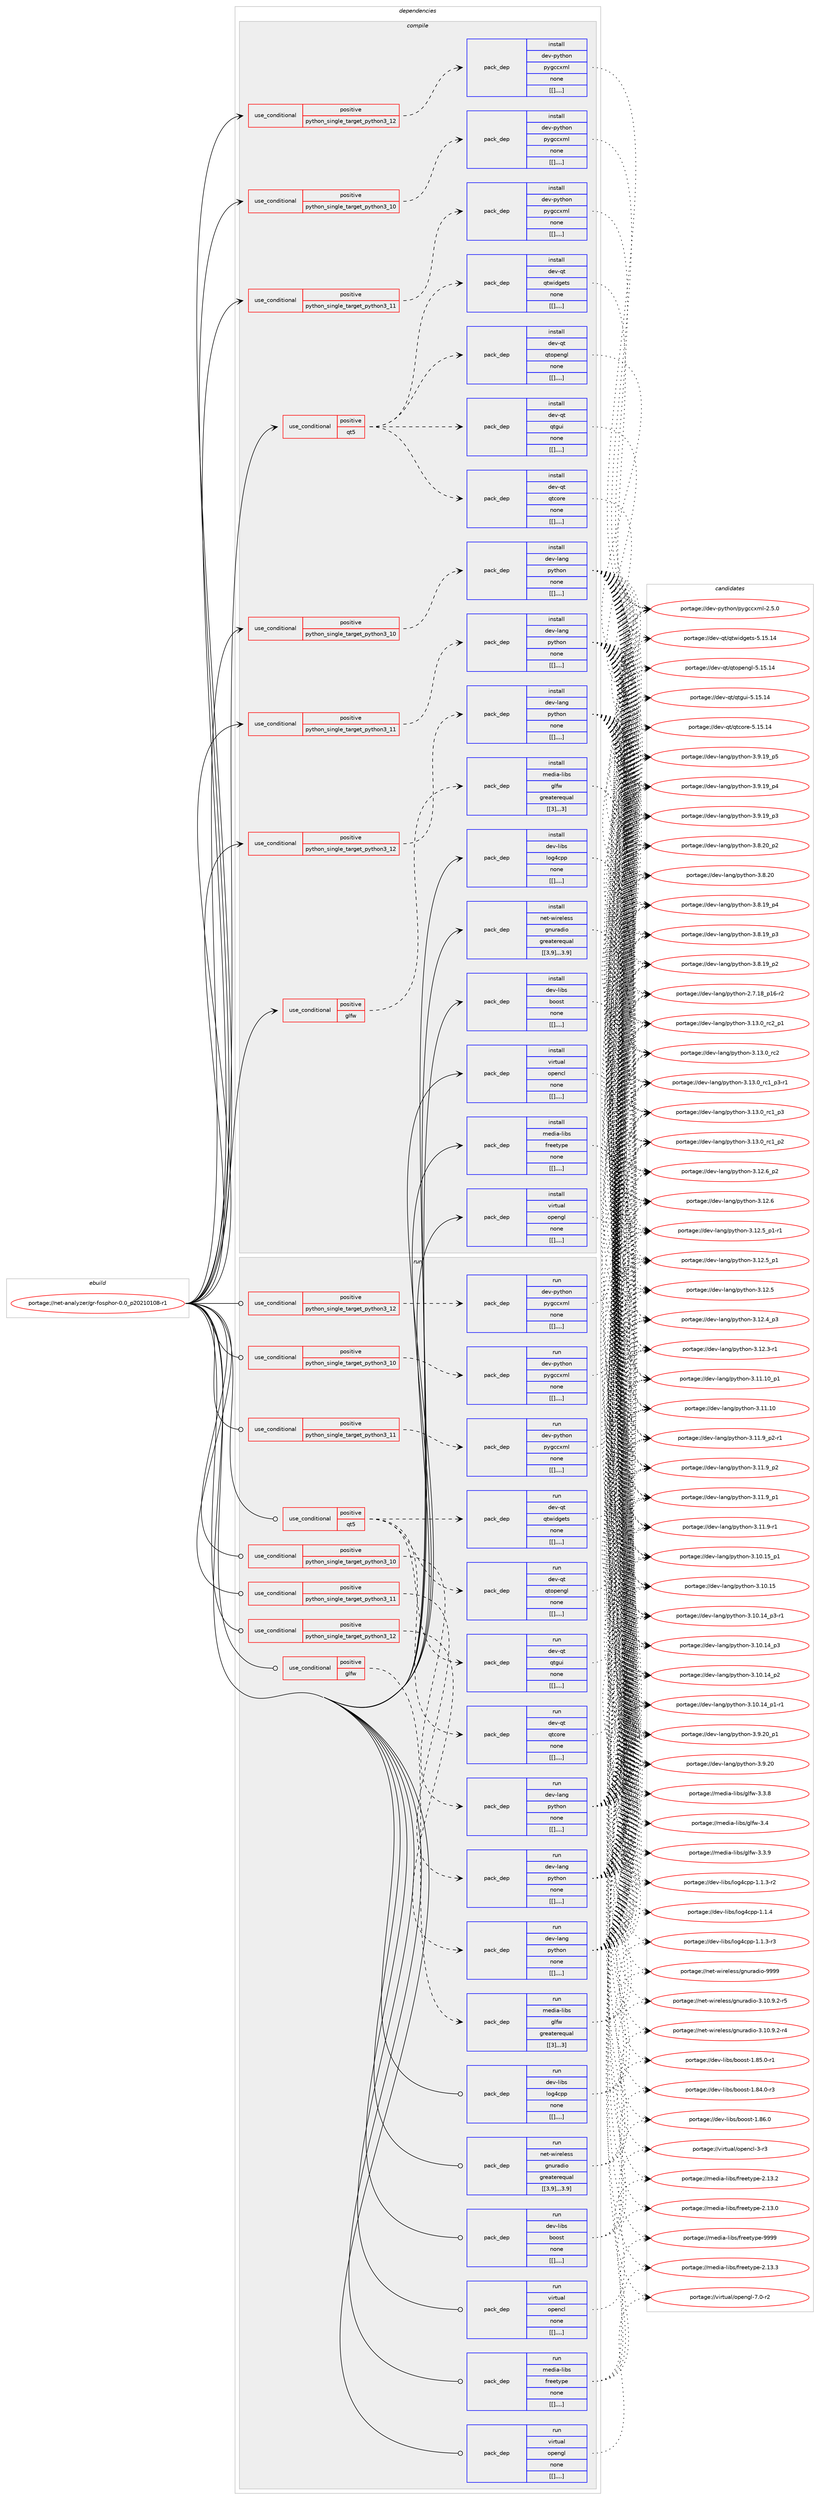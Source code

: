 digraph prolog {

# *************
# Graph options
# *************

newrank=true;
concentrate=true;
compound=true;
graph [rankdir=LR,fontname=Helvetica,fontsize=10,ranksep=1.5];#, ranksep=2.5, nodesep=0.2];
edge  [arrowhead=vee];
node  [fontname=Helvetica,fontsize=10];

# **********
# The ebuild
# **********

subgraph cluster_leftcol {
color=gray;
label=<<i>ebuild</i>>;
id [label="portage://net-analyzer/gr-fosphor-0.0_p20210108-r1", color=red, width=4, href="../net-analyzer/gr-fosphor-0.0_p20210108-r1.svg"];
}

# ****************
# The dependencies
# ****************

subgraph cluster_midcol {
color=gray;
label=<<i>dependencies</i>>;
subgraph cluster_compile {
fillcolor="#eeeeee";
style=filled;
label=<<i>compile</i>>;
subgraph cond91041 {
dependency348743 [label=<<TABLE BORDER="0" CELLBORDER="1" CELLSPACING="0" CELLPADDING="4"><TR><TD ROWSPAN="3" CELLPADDING="10">use_conditional</TD></TR><TR><TD>positive</TD></TR><TR><TD>glfw</TD></TR></TABLE>>, shape=none, color=red];
subgraph pack255118 {
dependency348744 [label=<<TABLE BORDER="0" CELLBORDER="1" CELLSPACING="0" CELLPADDING="4" WIDTH="220"><TR><TD ROWSPAN="6" CELLPADDING="30">pack_dep</TD></TR><TR><TD WIDTH="110">install</TD></TR><TR><TD>media-libs</TD></TR><TR><TD>glfw</TD></TR><TR><TD>greaterequal</TD></TR><TR><TD>[[3],,,3]</TD></TR></TABLE>>, shape=none, color=blue];
}
dependency348743:e -> dependency348744:w [weight=20,style="dashed",arrowhead="vee"];
}
id:e -> dependency348743:w [weight=20,style="solid",arrowhead="vee"];
subgraph cond91042 {
dependency348745 [label=<<TABLE BORDER="0" CELLBORDER="1" CELLSPACING="0" CELLPADDING="4"><TR><TD ROWSPAN="3" CELLPADDING="10">use_conditional</TD></TR><TR><TD>positive</TD></TR><TR><TD>python_single_target_python3_10</TD></TR></TABLE>>, shape=none, color=red];
subgraph pack255119 {
dependency348746 [label=<<TABLE BORDER="0" CELLBORDER="1" CELLSPACING="0" CELLPADDING="4" WIDTH="220"><TR><TD ROWSPAN="6" CELLPADDING="30">pack_dep</TD></TR><TR><TD WIDTH="110">install</TD></TR><TR><TD>dev-lang</TD></TR><TR><TD>python</TD></TR><TR><TD>none</TD></TR><TR><TD>[[],,,,]</TD></TR></TABLE>>, shape=none, color=blue];
}
dependency348745:e -> dependency348746:w [weight=20,style="dashed",arrowhead="vee"];
}
id:e -> dependency348745:w [weight=20,style="solid",arrowhead="vee"];
subgraph cond91043 {
dependency348747 [label=<<TABLE BORDER="0" CELLBORDER="1" CELLSPACING="0" CELLPADDING="4"><TR><TD ROWSPAN="3" CELLPADDING="10">use_conditional</TD></TR><TR><TD>positive</TD></TR><TR><TD>python_single_target_python3_10</TD></TR></TABLE>>, shape=none, color=red];
subgraph pack255120 {
dependency348748 [label=<<TABLE BORDER="0" CELLBORDER="1" CELLSPACING="0" CELLPADDING="4" WIDTH="220"><TR><TD ROWSPAN="6" CELLPADDING="30">pack_dep</TD></TR><TR><TD WIDTH="110">install</TD></TR><TR><TD>dev-python</TD></TR><TR><TD>pygccxml</TD></TR><TR><TD>none</TD></TR><TR><TD>[[],,,,]</TD></TR></TABLE>>, shape=none, color=blue];
}
dependency348747:e -> dependency348748:w [weight=20,style="dashed",arrowhead="vee"];
}
id:e -> dependency348747:w [weight=20,style="solid",arrowhead="vee"];
subgraph cond91044 {
dependency348749 [label=<<TABLE BORDER="0" CELLBORDER="1" CELLSPACING="0" CELLPADDING="4"><TR><TD ROWSPAN="3" CELLPADDING="10">use_conditional</TD></TR><TR><TD>positive</TD></TR><TR><TD>python_single_target_python3_11</TD></TR></TABLE>>, shape=none, color=red];
subgraph pack255121 {
dependency348750 [label=<<TABLE BORDER="0" CELLBORDER="1" CELLSPACING="0" CELLPADDING="4" WIDTH="220"><TR><TD ROWSPAN="6" CELLPADDING="30">pack_dep</TD></TR><TR><TD WIDTH="110">install</TD></TR><TR><TD>dev-lang</TD></TR><TR><TD>python</TD></TR><TR><TD>none</TD></TR><TR><TD>[[],,,,]</TD></TR></TABLE>>, shape=none, color=blue];
}
dependency348749:e -> dependency348750:w [weight=20,style="dashed",arrowhead="vee"];
}
id:e -> dependency348749:w [weight=20,style="solid",arrowhead="vee"];
subgraph cond91045 {
dependency348751 [label=<<TABLE BORDER="0" CELLBORDER="1" CELLSPACING="0" CELLPADDING="4"><TR><TD ROWSPAN="3" CELLPADDING="10">use_conditional</TD></TR><TR><TD>positive</TD></TR><TR><TD>python_single_target_python3_11</TD></TR></TABLE>>, shape=none, color=red];
subgraph pack255122 {
dependency348752 [label=<<TABLE BORDER="0" CELLBORDER="1" CELLSPACING="0" CELLPADDING="4" WIDTH="220"><TR><TD ROWSPAN="6" CELLPADDING="30">pack_dep</TD></TR><TR><TD WIDTH="110">install</TD></TR><TR><TD>dev-python</TD></TR><TR><TD>pygccxml</TD></TR><TR><TD>none</TD></TR><TR><TD>[[],,,,]</TD></TR></TABLE>>, shape=none, color=blue];
}
dependency348751:e -> dependency348752:w [weight=20,style="dashed",arrowhead="vee"];
}
id:e -> dependency348751:w [weight=20,style="solid",arrowhead="vee"];
subgraph cond91046 {
dependency348753 [label=<<TABLE BORDER="0" CELLBORDER="1" CELLSPACING="0" CELLPADDING="4"><TR><TD ROWSPAN="3" CELLPADDING="10">use_conditional</TD></TR><TR><TD>positive</TD></TR><TR><TD>python_single_target_python3_12</TD></TR></TABLE>>, shape=none, color=red];
subgraph pack255123 {
dependency348754 [label=<<TABLE BORDER="0" CELLBORDER="1" CELLSPACING="0" CELLPADDING="4" WIDTH="220"><TR><TD ROWSPAN="6" CELLPADDING="30">pack_dep</TD></TR><TR><TD WIDTH="110">install</TD></TR><TR><TD>dev-lang</TD></TR><TR><TD>python</TD></TR><TR><TD>none</TD></TR><TR><TD>[[],,,,]</TD></TR></TABLE>>, shape=none, color=blue];
}
dependency348753:e -> dependency348754:w [weight=20,style="dashed",arrowhead="vee"];
}
id:e -> dependency348753:w [weight=20,style="solid",arrowhead="vee"];
subgraph cond91047 {
dependency348755 [label=<<TABLE BORDER="0" CELLBORDER="1" CELLSPACING="0" CELLPADDING="4"><TR><TD ROWSPAN="3" CELLPADDING="10">use_conditional</TD></TR><TR><TD>positive</TD></TR><TR><TD>python_single_target_python3_12</TD></TR></TABLE>>, shape=none, color=red];
subgraph pack255124 {
dependency348756 [label=<<TABLE BORDER="0" CELLBORDER="1" CELLSPACING="0" CELLPADDING="4" WIDTH="220"><TR><TD ROWSPAN="6" CELLPADDING="30">pack_dep</TD></TR><TR><TD WIDTH="110">install</TD></TR><TR><TD>dev-python</TD></TR><TR><TD>pygccxml</TD></TR><TR><TD>none</TD></TR><TR><TD>[[],,,,]</TD></TR></TABLE>>, shape=none, color=blue];
}
dependency348755:e -> dependency348756:w [weight=20,style="dashed",arrowhead="vee"];
}
id:e -> dependency348755:w [weight=20,style="solid",arrowhead="vee"];
subgraph cond91048 {
dependency348757 [label=<<TABLE BORDER="0" CELLBORDER="1" CELLSPACING="0" CELLPADDING="4"><TR><TD ROWSPAN="3" CELLPADDING="10">use_conditional</TD></TR><TR><TD>positive</TD></TR><TR><TD>qt5</TD></TR></TABLE>>, shape=none, color=red];
subgraph pack255125 {
dependency348758 [label=<<TABLE BORDER="0" CELLBORDER="1" CELLSPACING="0" CELLPADDING="4" WIDTH="220"><TR><TD ROWSPAN="6" CELLPADDING="30">pack_dep</TD></TR><TR><TD WIDTH="110">install</TD></TR><TR><TD>dev-qt</TD></TR><TR><TD>qtcore</TD></TR><TR><TD>none</TD></TR><TR><TD>[[],,,,]</TD></TR></TABLE>>, shape=none, color=blue];
}
dependency348757:e -> dependency348758:w [weight=20,style="dashed",arrowhead="vee"];
subgraph pack255126 {
dependency348759 [label=<<TABLE BORDER="0" CELLBORDER="1" CELLSPACING="0" CELLPADDING="4" WIDTH="220"><TR><TD ROWSPAN="6" CELLPADDING="30">pack_dep</TD></TR><TR><TD WIDTH="110">install</TD></TR><TR><TD>dev-qt</TD></TR><TR><TD>qtgui</TD></TR><TR><TD>none</TD></TR><TR><TD>[[],,,,]</TD></TR></TABLE>>, shape=none, color=blue];
}
dependency348757:e -> dependency348759:w [weight=20,style="dashed",arrowhead="vee"];
subgraph pack255127 {
dependency348760 [label=<<TABLE BORDER="0" CELLBORDER="1" CELLSPACING="0" CELLPADDING="4" WIDTH="220"><TR><TD ROWSPAN="6" CELLPADDING="30">pack_dep</TD></TR><TR><TD WIDTH="110">install</TD></TR><TR><TD>dev-qt</TD></TR><TR><TD>qtopengl</TD></TR><TR><TD>none</TD></TR><TR><TD>[[],,,,]</TD></TR></TABLE>>, shape=none, color=blue];
}
dependency348757:e -> dependency348760:w [weight=20,style="dashed",arrowhead="vee"];
subgraph pack255128 {
dependency348761 [label=<<TABLE BORDER="0" CELLBORDER="1" CELLSPACING="0" CELLPADDING="4" WIDTH="220"><TR><TD ROWSPAN="6" CELLPADDING="30">pack_dep</TD></TR><TR><TD WIDTH="110">install</TD></TR><TR><TD>dev-qt</TD></TR><TR><TD>qtwidgets</TD></TR><TR><TD>none</TD></TR><TR><TD>[[],,,,]</TD></TR></TABLE>>, shape=none, color=blue];
}
dependency348757:e -> dependency348761:w [weight=20,style="dashed",arrowhead="vee"];
}
id:e -> dependency348757:w [weight=20,style="solid",arrowhead="vee"];
subgraph pack255129 {
dependency348762 [label=<<TABLE BORDER="0" CELLBORDER="1" CELLSPACING="0" CELLPADDING="4" WIDTH="220"><TR><TD ROWSPAN="6" CELLPADDING="30">pack_dep</TD></TR><TR><TD WIDTH="110">install</TD></TR><TR><TD>dev-libs</TD></TR><TR><TD>boost</TD></TR><TR><TD>none</TD></TR><TR><TD>[[],,,,]</TD></TR></TABLE>>, shape=none, color=blue];
}
id:e -> dependency348762:w [weight=20,style="solid",arrowhead="vee"];
subgraph pack255130 {
dependency348763 [label=<<TABLE BORDER="0" CELLBORDER="1" CELLSPACING="0" CELLPADDING="4" WIDTH="220"><TR><TD ROWSPAN="6" CELLPADDING="30">pack_dep</TD></TR><TR><TD WIDTH="110">install</TD></TR><TR><TD>dev-libs</TD></TR><TR><TD>log4cpp</TD></TR><TR><TD>none</TD></TR><TR><TD>[[],,,,]</TD></TR></TABLE>>, shape=none, color=blue];
}
id:e -> dependency348763:w [weight=20,style="solid",arrowhead="vee"];
subgraph pack255131 {
dependency348764 [label=<<TABLE BORDER="0" CELLBORDER="1" CELLSPACING="0" CELLPADDING="4" WIDTH="220"><TR><TD ROWSPAN="6" CELLPADDING="30">pack_dep</TD></TR><TR><TD WIDTH="110">install</TD></TR><TR><TD>media-libs</TD></TR><TR><TD>freetype</TD></TR><TR><TD>none</TD></TR><TR><TD>[[],,,,]</TD></TR></TABLE>>, shape=none, color=blue];
}
id:e -> dependency348764:w [weight=20,style="solid",arrowhead="vee"];
subgraph pack255132 {
dependency348765 [label=<<TABLE BORDER="0" CELLBORDER="1" CELLSPACING="0" CELLPADDING="4" WIDTH="220"><TR><TD ROWSPAN="6" CELLPADDING="30">pack_dep</TD></TR><TR><TD WIDTH="110">install</TD></TR><TR><TD>net-wireless</TD></TR><TR><TD>gnuradio</TD></TR><TR><TD>greaterequal</TD></TR><TR><TD>[[3,9],,,3.9]</TD></TR></TABLE>>, shape=none, color=blue];
}
id:e -> dependency348765:w [weight=20,style="solid",arrowhead="vee"];
subgraph pack255133 {
dependency348766 [label=<<TABLE BORDER="0" CELLBORDER="1" CELLSPACING="0" CELLPADDING="4" WIDTH="220"><TR><TD ROWSPAN="6" CELLPADDING="30">pack_dep</TD></TR><TR><TD WIDTH="110">install</TD></TR><TR><TD>virtual</TD></TR><TR><TD>opencl</TD></TR><TR><TD>none</TD></TR><TR><TD>[[],,,,]</TD></TR></TABLE>>, shape=none, color=blue];
}
id:e -> dependency348766:w [weight=20,style="solid",arrowhead="vee"];
subgraph pack255134 {
dependency348767 [label=<<TABLE BORDER="0" CELLBORDER="1" CELLSPACING="0" CELLPADDING="4" WIDTH="220"><TR><TD ROWSPAN="6" CELLPADDING="30">pack_dep</TD></TR><TR><TD WIDTH="110">install</TD></TR><TR><TD>virtual</TD></TR><TR><TD>opengl</TD></TR><TR><TD>none</TD></TR><TR><TD>[[],,,,]</TD></TR></TABLE>>, shape=none, color=blue];
}
id:e -> dependency348767:w [weight=20,style="solid",arrowhead="vee"];
}
subgraph cluster_compileandrun {
fillcolor="#eeeeee";
style=filled;
label=<<i>compile and run</i>>;
}
subgraph cluster_run {
fillcolor="#eeeeee";
style=filled;
label=<<i>run</i>>;
subgraph cond91049 {
dependency348768 [label=<<TABLE BORDER="0" CELLBORDER="1" CELLSPACING="0" CELLPADDING="4"><TR><TD ROWSPAN="3" CELLPADDING="10">use_conditional</TD></TR><TR><TD>positive</TD></TR><TR><TD>glfw</TD></TR></TABLE>>, shape=none, color=red];
subgraph pack255135 {
dependency348769 [label=<<TABLE BORDER="0" CELLBORDER="1" CELLSPACING="0" CELLPADDING="4" WIDTH="220"><TR><TD ROWSPAN="6" CELLPADDING="30">pack_dep</TD></TR><TR><TD WIDTH="110">run</TD></TR><TR><TD>media-libs</TD></TR><TR><TD>glfw</TD></TR><TR><TD>greaterequal</TD></TR><TR><TD>[[3],,,3]</TD></TR></TABLE>>, shape=none, color=blue];
}
dependency348768:e -> dependency348769:w [weight=20,style="dashed",arrowhead="vee"];
}
id:e -> dependency348768:w [weight=20,style="solid",arrowhead="odot"];
subgraph cond91050 {
dependency348770 [label=<<TABLE BORDER="0" CELLBORDER="1" CELLSPACING="0" CELLPADDING="4"><TR><TD ROWSPAN="3" CELLPADDING="10">use_conditional</TD></TR><TR><TD>positive</TD></TR><TR><TD>python_single_target_python3_10</TD></TR></TABLE>>, shape=none, color=red];
subgraph pack255136 {
dependency348771 [label=<<TABLE BORDER="0" CELLBORDER="1" CELLSPACING="0" CELLPADDING="4" WIDTH="220"><TR><TD ROWSPAN="6" CELLPADDING="30">pack_dep</TD></TR><TR><TD WIDTH="110">run</TD></TR><TR><TD>dev-lang</TD></TR><TR><TD>python</TD></TR><TR><TD>none</TD></TR><TR><TD>[[],,,,]</TD></TR></TABLE>>, shape=none, color=blue];
}
dependency348770:e -> dependency348771:w [weight=20,style="dashed",arrowhead="vee"];
}
id:e -> dependency348770:w [weight=20,style="solid",arrowhead="odot"];
subgraph cond91051 {
dependency348772 [label=<<TABLE BORDER="0" CELLBORDER="1" CELLSPACING="0" CELLPADDING="4"><TR><TD ROWSPAN="3" CELLPADDING="10">use_conditional</TD></TR><TR><TD>positive</TD></TR><TR><TD>python_single_target_python3_10</TD></TR></TABLE>>, shape=none, color=red];
subgraph pack255137 {
dependency348773 [label=<<TABLE BORDER="0" CELLBORDER="1" CELLSPACING="0" CELLPADDING="4" WIDTH="220"><TR><TD ROWSPAN="6" CELLPADDING="30">pack_dep</TD></TR><TR><TD WIDTH="110">run</TD></TR><TR><TD>dev-python</TD></TR><TR><TD>pygccxml</TD></TR><TR><TD>none</TD></TR><TR><TD>[[],,,,]</TD></TR></TABLE>>, shape=none, color=blue];
}
dependency348772:e -> dependency348773:w [weight=20,style="dashed",arrowhead="vee"];
}
id:e -> dependency348772:w [weight=20,style="solid",arrowhead="odot"];
subgraph cond91052 {
dependency348774 [label=<<TABLE BORDER="0" CELLBORDER="1" CELLSPACING="0" CELLPADDING="4"><TR><TD ROWSPAN="3" CELLPADDING="10">use_conditional</TD></TR><TR><TD>positive</TD></TR><TR><TD>python_single_target_python3_11</TD></TR></TABLE>>, shape=none, color=red];
subgraph pack255138 {
dependency348775 [label=<<TABLE BORDER="0" CELLBORDER="1" CELLSPACING="0" CELLPADDING="4" WIDTH="220"><TR><TD ROWSPAN="6" CELLPADDING="30">pack_dep</TD></TR><TR><TD WIDTH="110">run</TD></TR><TR><TD>dev-lang</TD></TR><TR><TD>python</TD></TR><TR><TD>none</TD></TR><TR><TD>[[],,,,]</TD></TR></TABLE>>, shape=none, color=blue];
}
dependency348774:e -> dependency348775:w [weight=20,style="dashed",arrowhead="vee"];
}
id:e -> dependency348774:w [weight=20,style="solid",arrowhead="odot"];
subgraph cond91053 {
dependency348776 [label=<<TABLE BORDER="0" CELLBORDER="1" CELLSPACING="0" CELLPADDING="4"><TR><TD ROWSPAN="3" CELLPADDING="10">use_conditional</TD></TR><TR><TD>positive</TD></TR><TR><TD>python_single_target_python3_11</TD></TR></TABLE>>, shape=none, color=red];
subgraph pack255139 {
dependency348777 [label=<<TABLE BORDER="0" CELLBORDER="1" CELLSPACING="0" CELLPADDING="4" WIDTH="220"><TR><TD ROWSPAN="6" CELLPADDING="30">pack_dep</TD></TR><TR><TD WIDTH="110">run</TD></TR><TR><TD>dev-python</TD></TR><TR><TD>pygccxml</TD></TR><TR><TD>none</TD></TR><TR><TD>[[],,,,]</TD></TR></TABLE>>, shape=none, color=blue];
}
dependency348776:e -> dependency348777:w [weight=20,style="dashed",arrowhead="vee"];
}
id:e -> dependency348776:w [weight=20,style="solid",arrowhead="odot"];
subgraph cond91054 {
dependency348778 [label=<<TABLE BORDER="0" CELLBORDER="1" CELLSPACING="0" CELLPADDING="4"><TR><TD ROWSPAN="3" CELLPADDING="10">use_conditional</TD></TR><TR><TD>positive</TD></TR><TR><TD>python_single_target_python3_12</TD></TR></TABLE>>, shape=none, color=red];
subgraph pack255140 {
dependency348779 [label=<<TABLE BORDER="0" CELLBORDER="1" CELLSPACING="0" CELLPADDING="4" WIDTH="220"><TR><TD ROWSPAN="6" CELLPADDING="30">pack_dep</TD></TR><TR><TD WIDTH="110">run</TD></TR><TR><TD>dev-lang</TD></TR><TR><TD>python</TD></TR><TR><TD>none</TD></TR><TR><TD>[[],,,,]</TD></TR></TABLE>>, shape=none, color=blue];
}
dependency348778:e -> dependency348779:w [weight=20,style="dashed",arrowhead="vee"];
}
id:e -> dependency348778:w [weight=20,style="solid",arrowhead="odot"];
subgraph cond91055 {
dependency348780 [label=<<TABLE BORDER="0" CELLBORDER="1" CELLSPACING="0" CELLPADDING="4"><TR><TD ROWSPAN="3" CELLPADDING="10">use_conditional</TD></TR><TR><TD>positive</TD></TR><TR><TD>python_single_target_python3_12</TD></TR></TABLE>>, shape=none, color=red];
subgraph pack255141 {
dependency348781 [label=<<TABLE BORDER="0" CELLBORDER="1" CELLSPACING="0" CELLPADDING="4" WIDTH="220"><TR><TD ROWSPAN="6" CELLPADDING="30">pack_dep</TD></TR><TR><TD WIDTH="110">run</TD></TR><TR><TD>dev-python</TD></TR><TR><TD>pygccxml</TD></TR><TR><TD>none</TD></TR><TR><TD>[[],,,,]</TD></TR></TABLE>>, shape=none, color=blue];
}
dependency348780:e -> dependency348781:w [weight=20,style="dashed",arrowhead="vee"];
}
id:e -> dependency348780:w [weight=20,style="solid",arrowhead="odot"];
subgraph cond91056 {
dependency348782 [label=<<TABLE BORDER="0" CELLBORDER="1" CELLSPACING="0" CELLPADDING="4"><TR><TD ROWSPAN="3" CELLPADDING="10">use_conditional</TD></TR><TR><TD>positive</TD></TR><TR><TD>qt5</TD></TR></TABLE>>, shape=none, color=red];
subgraph pack255142 {
dependency348783 [label=<<TABLE BORDER="0" CELLBORDER="1" CELLSPACING="0" CELLPADDING="4" WIDTH="220"><TR><TD ROWSPAN="6" CELLPADDING="30">pack_dep</TD></TR><TR><TD WIDTH="110">run</TD></TR><TR><TD>dev-qt</TD></TR><TR><TD>qtcore</TD></TR><TR><TD>none</TD></TR><TR><TD>[[],,,,]</TD></TR></TABLE>>, shape=none, color=blue];
}
dependency348782:e -> dependency348783:w [weight=20,style="dashed",arrowhead="vee"];
subgraph pack255143 {
dependency348784 [label=<<TABLE BORDER="0" CELLBORDER="1" CELLSPACING="0" CELLPADDING="4" WIDTH="220"><TR><TD ROWSPAN="6" CELLPADDING="30">pack_dep</TD></TR><TR><TD WIDTH="110">run</TD></TR><TR><TD>dev-qt</TD></TR><TR><TD>qtgui</TD></TR><TR><TD>none</TD></TR><TR><TD>[[],,,,]</TD></TR></TABLE>>, shape=none, color=blue];
}
dependency348782:e -> dependency348784:w [weight=20,style="dashed",arrowhead="vee"];
subgraph pack255144 {
dependency348785 [label=<<TABLE BORDER="0" CELLBORDER="1" CELLSPACING="0" CELLPADDING="4" WIDTH="220"><TR><TD ROWSPAN="6" CELLPADDING="30">pack_dep</TD></TR><TR><TD WIDTH="110">run</TD></TR><TR><TD>dev-qt</TD></TR><TR><TD>qtopengl</TD></TR><TR><TD>none</TD></TR><TR><TD>[[],,,,]</TD></TR></TABLE>>, shape=none, color=blue];
}
dependency348782:e -> dependency348785:w [weight=20,style="dashed",arrowhead="vee"];
subgraph pack255145 {
dependency348786 [label=<<TABLE BORDER="0" CELLBORDER="1" CELLSPACING="0" CELLPADDING="4" WIDTH="220"><TR><TD ROWSPAN="6" CELLPADDING="30">pack_dep</TD></TR><TR><TD WIDTH="110">run</TD></TR><TR><TD>dev-qt</TD></TR><TR><TD>qtwidgets</TD></TR><TR><TD>none</TD></TR><TR><TD>[[],,,,]</TD></TR></TABLE>>, shape=none, color=blue];
}
dependency348782:e -> dependency348786:w [weight=20,style="dashed",arrowhead="vee"];
}
id:e -> dependency348782:w [weight=20,style="solid",arrowhead="odot"];
subgraph pack255146 {
dependency348787 [label=<<TABLE BORDER="0" CELLBORDER="1" CELLSPACING="0" CELLPADDING="4" WIDTH="220"><TR><TD ROWSPAN="6" CELLPADDING="30">pack_dep</TD></TR><TR><TD WIDTH="110">run</TD></TR><TR><TD>dev-libs</TD></TR><TR><TD>boost</TD></TR><TR><TD>none</TD></TR><TR><TD>[[],,,,]</TD></TR></TABLE>>, shape=none, color=blue];
}
id:e -> dependency348787:w [weight=20,style="solid",arrowhead="odot"];
subgraph pack255147 {
dependency348788 [label=<<TABLE BORDER="0" CELLBORDER="1" CELLSPACING="0" CELLPADDING="4" WIDTH="220"><TR><TD ROWSPAN="6" CELLPADDING="30">pack_dep</TD></TR><TR><TD WIDTH="110">run</TD></TR><TR><TD>dev-libs</TD></TR><TR><TD>log4cpp</TD></TR><TR><TD>none</TD></TR><TR><TD>[[],,,,]</TD></TR></TABLE>>, shape=none, color=blue];
}
id:e -> dependency348788:w [weight=20,style="solid",arrowhead="odot"];
subgraph pack255148 {
dependency348789 [label=<<TABLE BORDER="0" CELLBORDER="1" CELLSPACING="0" CELLPADDING="4" WIDTH="220"><TR><TD ROWSPAN="6" CELLPADDING="30">pack_dep</TD></TR><TR><TD WIDTH="110">run</TD></TR><TR><TD>media-libs</TD></TR><TR><TD>freetype</TD></TR><TR><TD>none</TD></TR><TR><TD>[[],,,,]</TD></TR></TABLE>>, shape=none, color=blue];
}
id:e -> dependency348789:w [weight=20,style="solid",arrowhead="odot"];
subgraph pack255149 {
dependency348790 [label=<<TABLE BORDER="0" CELLBORDER="1" CELLSPACING="0" CELLPADDING="4" WIDTH="220"><TR><TD ROWSPAN="6" CELLPADDING="30">pack_dep</TD></TR><TR><TD WIDTH="110">run</TD></TR><TR><TD>net-wireless</TD></TR><TR><TD>gnuradio</TD></TR><TR><TD>greaterequal</TD></TR><TR><TD>[[3,9],,,3.9]</TD></TR></TABLE>>, shape=none, color=blue];
}
id:e -> dependency348790:w [weight=20,style="solid",arrowhead="odot"];
subgraph pack255150 {
dependency348791 [label=<<TABLE BORDER="0" CELLBORDER="1" CELLSPACING="0" CELLPADDING="4" WIDTH="220"><TR><TD ROWSPAN="6" CELLPADDING="30">pack_dep</TD></TR><TR><TD WIDTH="110">run</TD></TR><TR><TD>virtual</TD></TR><TR><TD>opencl</TD></TR><TR><TD>none</TD></TR><TR><TD>[[],,,,]</TD></TR></TABLE>>, shape=none, color=blue];
}
id:e -> dependency348791:w [weight=20,style="solid",arrowhead="odot"];
subgraph pack255151 {
dependency348792 [label=<<TABLE BORDER="0" CELLBORDER="1" CELLSPACING="0" CELLPADDING="4" WIDTH="220"><TR><TD ROWSPAN="6" CELLPADDING="30">pack_dep</TD></TR><TR><TD WIDTH="110">run</TD></TR><TR><TD>virtual</TD></TR><TR><TD>opengl</TD></TR><TR><TD>none</TD></TR><TR><TD>[[],,,,]</TD></TR></TABLE>>, shape=none, color=blue];
}
id:e -> dependency348792:w [weight=20,style="solid",arrowhead="odot"];
}
}

# **************
# The candidates
# **************

subgraph cluster_choices {
rank=same;
color=gray;
label=<<i>candidates</i>>;

subgraph choice255118 {
color=black;
nodesep=1;
choice1091011001059745108105981154710310810211945514652 [label="portage://media-libs/glfw-3.4", color=red, width=4,href="../media-libs/glfw-3.4.svg"];
choice10910110010597451081059811547103108102119455146514657 [label="portage://media-libs/glfw-3.3.9", color=red, width=4,href="../media-libs/glfw-3.3.9.svg"];
choice10910110010597451081059811547103108102119455146514656 [label="portage://media-libs/glfw-3.3.8", color=red, width=4,href="../media-libs/glfw-3.3.8.svg"];
dependency348744:e -> choice1091011001059745108105981154710310810211945514652:w [style=dotted,weight="100"];
dependency348744:e -> choice10910110010597451081059811547103108102119455146514657:w [style=dotted,weight="100"];
dependency348744:e -> choice10910110010597451081059811547103108102119455146514656:w [style=dotted,weight="100"];
}
subgraph choice255119 {
color=black;
nodesep=1;
choice100101118451089711010347112121116104111110455146495146489511499509511249 [label="portage://dev-lang/python-3.13.0_rc2_p1", color=red, width=4,href="../dev-lang/python-3.13.0_rc2_p1.svg"];
choice10010111845108971101034711212111610411111045514649514648951149950 [label="portage://dev-lang/python-3.13.0_rc2", color=red, width=4,href="../dev-lang/python-3.13.0_rc2.svg"];
choice1001011184510897110103471121211161041111104551464951464895114994995112514511449 [label="portage://dev-lang/python-3.13.0_rc1_p3-r1", color=red, width=4,href="../dev-lang/python-3.13.0_rc1_p3-r1.svg"];
choice100101118451089711010347112121116104111110455146495146489511499499511251 [label="portage://dev-lang/python-3.13.0_rc1_p3", color=red, width=4,href="../dev-lang/python-3.13.0_rc1_p3.svg"];
choice100101118451089711010347112121116104111110455146495146489511499499511250 [label="portage://dev-lang/python-3.13.0_rc1_p2", color=red, width=4,href="../dev-lang/python-3.13.0_rc1_p2.svg"];
choice100101118451089711010347112121116104111110455146495046549511250 [label="portage://dev-lang/python-3.12.6_p2", color=red, width=4,href="../dev-lang/python-3.12.6_p2.svg"];
choice10010111845108971101034711212111610411111045514649504654 [label="portage://dev-lang/python-3.12.6", color=red, width=4,href="../dev-lang/python-3.12.6.svg"];
choice1001011184510897110103471121211161041111104551464950465395112494511449 [label="portage://dev-lang/python-3.12.5_p1-r1", color=red, width=4,href="../dev-lang/python-3.12.5_p1-r1.svg"];
choice100101118451089711010347112121116104111110455146495046539511249 [label="portage://dev-lang/python-3.12.5_p1", color=red, width=4,href="../dev-lang/python-3.12.5_p1.svg"];
choice10010111845108971101034711212111610411111045514649504653 [label="portage://dev-lang/python-3.12.5", color=red, width=4,href="../dev-lang/python-3.12.5.svg"];
choice100101118451089711010347112121116104111110455146495046529511251 [label="portage://dev-lang/python-3.12.4_p3", color=red, width=4,href="../dev-lang/python-3.12.4_p3.svg"];
choice100101118451089711010347112121116104111110455146495046514511449 [label="portage://dev-lang/python-3.12.3-r1", color=red, width=4,href="../dev-lang/python-3.12.3-r1.svg"];
choice10010111845108971101034711212111610411111045514649494649489511249 [label="portage://dev-lang/python-3.11.10_p1", color=red, width=4,href="../dev-lang/python-3.11.10_p1.svg"];
choice1001011184510897110103471121211161041111104551464949464948 [label="portage://dev-lang/python-3.11.10", color=red, width=4,href="../dev-lang/python-3.11.10.svg"];
choice1001011184510897110103471121211161041111104551464949465795112504511449 [label="portage://dev-lang/python-3.11.9_p2-r1", color=red, width=4,href="../dev-lang/python-3.11.9_p2-r1.svg"];
choice100101118451089711010347112121116104111110455146494946579511250 [label="portage://dev-lang/python-3.11.9_p2", color=red, width=4,href="../dev-lang/python-3.11.9_p2.svg"];
choice100101118451089711010347112121116104111110455146494946579511249 [label="portage://dev-lang/python-3.11.9_p1", color=red, width=4,href="../dev-lang/python-3.11.9_p1.svg"];
choice100101118451089711010347112121116104111110455146494946574511449 [label="portage://dev-lang/python-3.11.9-r1", color=red, width=4,href="../dev-lang/python-3.11.9-r1.svg"];
choice10010111845108971101034711212111610411111045514649484649539511249 [label="portage://dev-lang/python-3.10.15_p1", color=red, width=4,href="../dev-lang/python-3.10.15_p1.svg"];
choice1001011184510897110103471121211161041111104551464948464953 [label="portage://dev-lang/python-3.10.15", color=red, width=4,href="../dev-lang/python-3.10.15.svg"];
choice100101118451089711010347112121116104111110455146494846495295112514511449 [label="portage://dev-lang/python-3.10.14_p3-r1", color=red, width=4,href="../dev-lang/python-3.10.14_p3-r1.svg"];
choice10010111845108971101034711212111610411111045514649484649529511251 [label="portage://dev-lang/python-3.10.14_p3", color=red, width=4,href="../dev-lang/python-3.10.14_p3.svg"];
choice10010111845108971101034711212111610411111045514649484649529511250 [label="portage://dev-lang/python-3.10.14_p2", color=red, width=4,href="../dev-lang/python-3.10.14_p2.svg"];
choice100101118451089711010347112121116104111110455146494846495295112494511449 [label="portage://dev-lang/python-3.10.14_p1-r1", color=red, width=4,href="../dev-lang/python-3.10.14_p1-r1.svg"];
choice100101118451089711010347112121116104111110455146574650489511249 [label="portage://dev-lang/python-3.9.20_p1", color=red, width=4,href="../dev-lang/python-3.9.20_p1.svg"];
choice10010111845108971101034711212111610411111045514657465048 [label="portage://dev-lang/python-3.9.20", color=red, width=4,href="../dev-lang/python-3.9.20.svg"];
choice100101118451089711010347112121116104111110455146574649579511253 [label="portage://dev-lang/python-3.9.19_p5", color=red, width=4,href="../dev-lang/python-3.9.19_p5.svg"];
choice100101118451089711010347112121116104111110455146574649579511252 [label="portage://dev-lang/python-3.9.19_p4", color=red, width=4,href="../dev-lang/python-3.9.19_p4.svg"];
choice100101118451089711010347112121116104111110455146574649579511251 [label="portage://dev-lang/python-3.9.19_p3", color=red, width=4,href="../dev-lang/python-3.9.19_p3.svg"];
choice100101118451089711010347112121116104111110455146564650489511250 [label="portage://dev-lang/python-3.8.20_p2", color=red, width=4,href="../dev-lang/python-3.8.20_p2.svg"];
choice10010111845108971101034711212111610411111045514656465048 [label="portage://dev-lang/python-3.8.20", color=red, width=4,href="../dev-lang/python-3.8.20.svg"];
choice100101118451089711010347112121116104111110455146564649579511252 [label="portage://dev-lang/python-3.8.19_p4", color=red, width=4,href="../dev-lang/python-3.8.19_p4.svg"];
choice100101118451089711010347112121116104111110455146564649579511251 [label="portage://dev-lang/python-3.8.19_p3", color=red, width=4,href="../dev-lang/python-3.8.19_p3.svg"];
choice100101118451089711010347112121116104111110455146564649579511250 [label="portage://dev-lang/python-3.8.19_p2", color=red, width=4,href="../dev-lang/python-3.8.19_p2.svg"];
choice100101118451089711010347112121116104111110455046554649569511249544511450 [label="portage://dev-lang/python-2.7.18_p16-r2", color=red, width=4,href="../dev-lang/python-2.7.18_p16-r2.svg"];
dependency348746:e -> choice100101118451089711010347112121116104111110455146495146489511499509511249:w [style=dotted,weight="100"];
dependency348746:e -> choice10010111845108971101034711212111610411111045514649514648951149950:w [style=dotted,weight="100"];
dependency348746:e -> choice1001011184510897110103471121211161041111104551464951464895114994995112514511449:w [style=dotted,weight="100"];
dependency348746:e -> choice100101118451089711010347112121116104111110455146495146489511499499511251:w [style=dotted,weight="100"];
dependency348746:e -> choice100101118451089711010347112121116104111110455146495146489511499499511250:w [style=dotted,weight="100"];
dependency348746:e -> choice100101118451089711010347112121116104111110455146495046549511250:w [style=dotted,weight="100"];
dependency348746:e -> choice10010111845108971101034711212111610411111045514649504654:w [style=dotted,weight="100"];
dependency348746:e -> choice1001011184510897110103471121211161041111104551464950465395112494511449:w [style=dotted,weight="100"];
dependency348746:e -> choice100101118451089711010347112121116104111110455146495046539511249:w [style=dotted,weight="100"];
dependency348746:e -> choice10010111845108971101034711212111610411111045514649504653:w [style=dotted,weight="100"];
dependency348746:e -> choice100101118451089711010347112121116104111110455146495046529511251:w [style=dotted,weight="100"];
dependency348746:e -> choice100101118451089711010347112121116104111110455146495046514511449:w [style=dotted,weight="100"];
dependency348746:e -> choice10010111845108971101034711212111610411111045514649494649489511249:w [style=dotted,weight="100"];
dependency348746:e -> choice1001011184510897110103471121211161041111104551464949464948:w [style=dotted,weight="100"];
dependency348746:e -> choice1001011184510897110103471121211161041111104551464949465795112504511449:w [style=dotted,weight="100"];
dependency348746:e -> choice100101118451089711010347112121116104111110455146494946579511250:w [style=dotted,weight="100"];
dependency348746:e -> choice100101118451089711010347112121116104111110455146494946579511249:w [style=dotted,weight="100"];
dependency348746:e -> choice100101118451089711010347112121116104111110455146494946574511449:w [style=dotted,weight="100"];
dependency348746:e -> choice10010111845108971101034711212111610411111045514649484649539511249:w [style=dotted,weight="100"];
dependency348746:e -> choice1001011184510897110103471121211161041111104551464948464953:w [style=dotted,weight="100"];
dependency348746:e -> choice100101118451089711010347112121116104111110455146494846495295112514511449:w [style=dotted,weight="100"];
dependency348746:e -> choice10010111845108971101034711212111610411111045514649484649529511251:w [style=dotted,weight="100"];
dependency348746:e -> choice10010111845108971101034711212111610411111045514649484649529511250:w [style=dotted,weight="100"];
dependency348746:e -> choice100101118451089711010347112121116104111110455146494846495295112494511449:w [style=dotted,weight="100"];
dependency348746:e -> choice100101118451089711010347112121116104111110455146574650489511249:w [style=dotted,weight="100"];
dependency348746:e -> choice10010111845108971101034711212111610411111045514657465048:w [style=dotted,weight="100"];
dependency348746:e -> choice100101118451089711010347112121116104111110455146574649579511253:w [style=dotted,weight="100"];
dependency348746:e -> choice100101118451089711010347112121116104111110455146574649579511252:w [style=dotted,weight="100"];
dependency348746:e -> choice100101118451089711010347112121116104111110455146574649579511251:w [style=dotted,weight="100"];
dependency348746:e -> choice100101118451089711010347112121116104111110455146564650489511250:w [style=dotted,weight="100"];
dependency348746:e -> choice10010111845108971101034711212111610411111045514656465048:w [style=dotted,weight="100"];
dependency348746:e -> choice100101118451089711010347112121116104111110455146564649579511252:w [style=dotted,weight="100"];
dependency348746:e -> choice100101118451089711010347112121116104111110455146564649579511251:w [style=dotted,weight="100"];
dependency348746:e -> choice100101118451089711010347112121116104111110455146564649579511250:w [style=dotted,weight="100"];
dependency348746:e -> choice100101118451089711010347112121116104111110455046554649569511249544511450:w [style=dotted,weight="100"];
}
subgraph choice255120 {
color=black;
nodesep=1;
choice10010111845112121116104111110471121211039999120109108455046534648 [label="portage://dev-python/pygccxml-2.5.0", color=red, width=4,href="../dev-python/pygccxml-2.5.0.svg"];
dependency348748:e -> choice10010111845112121116104111110471121211039999120109108455046534648:w [style=dotted,weight="100"];
}
subgraph choice255121 {
color=black;
nodesep=1;
choice100101118451089711010347112121116104111110455146495146489511499509511249 [label="portage://dev-lang/python-3.13.0_rc2_p1", color=red, width=4,href="../dev-lang/python-3.13.0_rc2_p1.svg"];
choice10010111845108971101034711212111610411111045514649514648951149950 [label="portage://dev-lang/python-3.13.0_rc2", color=red, width=4,href="../dev-lang/python-3.13.0_rc2.svg"];
choice1001011184510897110103471121211161041111104551464951464895114994995112514511449 [label="portage://dev-lang/python-3.13.0_rc1_p3-r1", color=red, width=4,href="../dev-lang/python-3.13.0_rc1_p3-r1.svg"];
choice100101118451089711010347112121116104111110455146495146489511499499511251 [label="portage://dev-lang/python-3.13.0_rc1_p3", color=red, width=4,href="../dev-lang/python-3.13.0_rc1_p3.svg"];
choice100101118451089711010347112121116104111110455146495146489511499499511250 [label="portage://dev-lang/python-3.13.0_rc1_p2", color=red, width=4,href="../dev-lang/python-3.13.0_rc1_p2.svg"];
choice100101118451089711010347112121116104111110455146495046549511250 [label="portage://dev-lang/python-3.12.6_p2", color=red, width=4,href="../dev-lang/python-3.12.6_p2.svg"];
choice10010111845108971101034711212111610411111045514649504654 [label="portage://dev-lang/python-3.12.6", color=red, width=4,href="../dev-lang/python-3.12.6.svg"];
choice1001011184510897110103471121211161041111104551464950465395112494511449 [label="portage://dev-lang/python-3.12.5_p1-r1", color=red, width=4,href="../dev-lang/python-3.12.5_p1-r1.svg"];
choice100101118451089711010347112121116104111110455146495046539511249 [label="portage://dev-lang/python-3.12.5_p1", color=red, width=4,href="../dev-lang/python-3.12.5_p1.svg"];
choice10010111845108971101034711212111610411111045514649504653 [label="portage://dev-lang/python-3.12.5", color=red, width=4,href="../dev-lang/python-3.12.5.svg"];
choice100101118451089711010347112121116104111110455146495046529511251 [label="portage://dev-lang/python-3.12.4_p3", color=red, width=4,href="../dev-lang/python-3.12.4_p3.svg"];
choice100101118451089711010347112121116104111110455146495046514511449 [label="portage://dev-lang/python-3.12.3-r1", color=red, width=4,href="../dev-lang/python-3.12.3-r1.svg"];
choice10010111845108971101034711212111610411111045514649494649489511249 [label="portage://dev-lang/python-3.11.10_p1", color=red, width=4,href="../dev-lang/python-3.11.10_p1.svg"];
choice1001011184510897110103471121211161041111104551464949464948 [label="portage://dev-lang/python-3.11.10", color=red, width=4,href="../dev-lang/python-3.11.10.svg"];
choice1001011184510897110103471121211161041111104551464949465795112504511449 [label="portage://dev-lang/python-3.11.9_p2-r1", color=red, width=4,href="../dev-lang/python-3.11.9_p2-r1.svg"];
choice100101118451089711010347112121116104111110455146494946579511250 [label="portage://dev-lang/python-3.11.9_p2", color=red, width=4,href="../dev-lang/python-3.11.9_p2.svg"];
choice100101118451089711010347112121116104111110455146494946579511249 [label="portage://dev-lang/python-3.11.9_p1", color=red, width=4,href="../dev-lang/python-3.11.9_p1.svg"];
choice100101118451089711010347112121116104111110455146494946574511449 [label="portage://dev-lang/python-3.11.9-r1", color=red, width=4,href="../dev-lang/python-3.11.9-r1.svg"];
choice10010111845108971101034711212111610411111045514649484649539511249 [label="portage://dev-lang/python-3.10.15_p1", color=red, width=4,href="../dev-lang/python-3.10.15_p1.svg"];
choice1001011184510897110103471121211161041111104551464948464953 [label="portage://dev-lang/python-3.10.15", color=red, width=4,href="../dev-lang/python-3.10.15.svg"];
choice100101118451089711010347112121116104111110455146494846495295112514511449 [label="portage://dev-lang/python-3.10.14_p3-r1", color=red, width=4,href="../dev-lang/python-3.10.14_p3-r1.svg"];
choice10010111845108971101034711212111610411111045514649484649529511251 [label="portage://dev-lang/python-3.10.14_p3", color=red, width=4,href="../dev-lang/python-3.10.14_p3.svg"];
choice10010111845108971101034711212111610411111045514649484649529511250 [label="portage://dev-lang/python-3.10.14_p2", color=red, width=4,href="../dev-lang/python-3.10.14_p2.svg"];
choice100101118451089711010347112121116104111110455146494846495295112494511449 [label="portage://dev-lang/python-3.10.14_p1-r1", color=red, width=4,href="../dev-lang/python-3.10.14_p1-r1.svg"];
choice100101118451089711010347112121116104111110455146574650489511249 [label="portage://dev-lang/python-3.9.20_p1", color=red, width=4,href="../dev-lang/python-3.9.20_p1.svg"];
choice10010111845108971101034711212111610411111045514657465048 [label="portage://dev-lang/python-3.9.20", color=red, width=4,href="../dev-lang/python-3.9.20.svg"];
choice100101118451089711010347112121116104111110455146574649579511253 [label="portage://dev-lang/python-3.9.19_p5", color=red, width=4,href="../dev-lang/python-3.9.19_p5.svg"];
choice100101118451089711010347112121116104111110455146574649579511252 [label="portage://dev-lang/python-3.9.19_p4", color=red, width=4,href="../dev-lang/python-3.9.19_p4.svg"];
choice100101118451089711010347112121116104111110455146574649579511251 [label="portage://dev-lang/python-3.9.19_p3", color=red, width=4,href="../dev-lang/python-3.9.19_p3.svg"];
choice100101118451089711010347112121116104111110455146564650489511250 [label="portage://dev-lang/python-3.8.20_p2", color=red, width=4,href="../dev-lang/python-3.8.20_p2.svg"];
choice10010111845108971101034711212111610411111045514656465048 [label="portage://dev-lang/python-3.8.20", color=red, width=4,href="../dev-lang/python-3.8.20.svg"];
choice100101118451089711010347112121116104111110455146564649579511252 [label="portage://dev-lang/python-3.8.19_p4", color=red, width=4,href="../dev-lang/python-3.8.19_p4.svg"];
choice100101118451089711010347112121116104111110455146564649579511251 [label="portage://dev-lang/python-3.8.19_p3", color=red, width=4,href="../dev-lang/python-3.8.19_p3.svg"];
choice100101118451089711010347112121116104111110455146564649579511250 [label="portage://dev-lang/python-3.8.19_p2", color=red, width=4,href="../dev-lang/python-3.8.19_p2.svg"];
choice100101118451089711010347112121116104111110455046554649569511249544511450 [label="portage://dev-lang/python-2.7.18_p16-r2", color=red, width=4,href="../dev-lang/python-2.7.18_p16-r2.svg"];
dependency348750:e -> choice100101118451089711010347112121116104111110455146495146489511499509511249:w [style=dotted,weight="100"];
dependency348750:e -> choice10010111845108971101034711212111610411111045514649514648951149950:w [style=dotted,weight="100"];
dependency348750:e -> choice1001011184510897110103471121211161041111104551464951464895114994995112514511449:w [style=dotted,weight="100"];
dependency348750:e -> choice100101118451089711010347112121116104111110455146495146489511499499511251:w [style=dotted,weight="100"];
dependency348750:e -> choice100101118451089711010347112121116104111110455146495146489511499499511250:w [style=dotted,weight="100"];
dependency348750:e -> choice100101118451089711010347112121116104111110455146495046549511250:w [style=dotted,weight="100"];
dependency348750:e -> choice10010111845108971101034711212111610411111045514649504654:w [style=dotted,weight="100"];
dependency348750:e -> choice1001011184510897110103471121211161041111104551464950465395112494511449:w [style=dotted,weight="100"];
dependency348750:e -> choice100101118451089711010347112121116104111110455146495046539511249:w [style=dotted,weight="100"];
dependency348750:e -> choice10010111845108971101034711212111610411111045514649504653:w [style=dotted,weight="100"];
dependency348750:e -> choice100101118451089711010347112121116104111110455146495046529511251:w [style=dotted,weight="100"];
dependency348750:e -> choice100101118451089711010347112121116104111110455146495046514511449:w [style=dotted,weight="100"];
dependency348750:e -> choice10010111845108971101034711212111610411111045514649494649489511249:w [style=dotted,weight="100"];
dependency348750:e -> choice1001011184510897110103471121211161041111104551464949464948:w [style=dotted,weight="100"];
dependency348750:e -> choice1001011184510897110103471121211161041111104551464949465795112504511449:w [style=dotted,weight="100"];
dependency348750:e -> choice100101118451089711010347112121116104111110455146494946579511250:w [style=dotted,weight="100"];
dependency348750:e -> choice100101118451089711010347112121116104111110455146494946579511249:w [style=dotted,weight="100"];
dependency348750:e -> choice100101118451089711010347112121116104111110455146494946574511449:w [style=dotted,weight="100"];
dependency348750:e -> choice10010111845108971101034711212111610411111045514649484649539511249:w [style=dotted,weight="100"];
dependency348750:e -> choice1001011184510897110103471121211161041111104551464948464953:w [style=dotted,weight="100"];
dependency348750:e -> choice100101118451089711010347112121116104111110455146494846495295112514511449:w [style=dotted,weight="100"];
dependency348750:e -> choice10010111845108971101034711212111610411111045514649484649529511251:w [style=dotted,weight="100"];
dependency348750:e -> choice10010111845108971101034711212111610411111045514649484649529511250:w [style=dotted,weight="100"];
dependency348750:e -> choice100101118451089711010347112121116104111110455146494846495295112494511449:w [style=dotted,weight="100"];
dependency348750:e -> choice100101118451089711010347112121116104111110455146574650489511249:w [style=dotted,weight="100"];
dependency348750:e -> choice10010111845108971101034711212111610411111045514657465048:w [style=dotted,weight="100"];
dependency348750:e -> choice100101118451089711010347112121116104111110455146574649579511253:w [style=dotted,weight="100"];
dependency348750:e -> choice100101118451089711010347112121116104111110455146574649579511252:w [style=dotted,weight="100"];
dependency348750:e -> choice100101118451089711010347112121116104111110455146574649579511251:w [style=dotted,weight="100"];
dependency348750:e -> choice100101118451089711010347112121116104111110455146564650489511250:w [style=dotted,weight="100"];
dependency348750:e -> choice10010111845108971101034711212111610411111045514656465048:w [style=dotted,weight="100"];
dependency348750:e -> choice100101118451089711010347112121116104111110455146564649579511252:w [style=dotted,weight="100"];
dependency348750:e -> choice100101118451089711010347112121116104111110455146564649579511251:w [style=dotted,weight="100"];
dependency348750:e -> choice100101118451089711010347112121116104111110455146564649579511250:w [style=dotted,weight="100"];
dependency348750:e -> choice100101118451089711010347112121116104111110455046554649569511249544511450:w [style=dotted,weight="100"];
}
subgraph choice255122 {
color=black;
nodesep=1;
choice10010111845112121116104111110471121211039999120109108455046534648 [label="portage://dev-python/pygccxml-2.5.0", color=red, width=4,href="../dev-python/pygccxml-2.5.0.svg"];
dependency348752:e -> choice10010111845112121116104111110471121211039999120109108455046534648:w [style=dotted,weight="100"];
}
subgraph choice255123 {
color=black;
nodesep=1;
choice100101118451089711010347112121116104111110455146495146489511499509511249 [label="portage://dev-lang/python-3.13.0_rc2_p1", color=red, width=4,href="../dev-lang/python-3.13.0_rc2_p1.svg"];
choice10010111845108971101034711212111610411111045514649514648951149950 [label="portage://dev-lang/python-3.13.0_rc2", color=red, width=4,href="../dev-lang/python-3.13.0_rc2.svg"];
choice1001011184510897110103471121211161041111104551464951464895114994995112514511449 [label="portage://dev-lang/python-3.13.0_rc1_p3-r1", color=red, width=4,href="../dev-lang/python-3.13.0_rc1_p3-r1.svg"];
choice100101118451089711010347112121116104111110455146495146489511499499511251 [label="portage://dev-lang/python-3.13.0_rc1_p3", color=red, width=4,href="../dev-lang/python-3.13.0_rc1_p3.svg"];
choice100101118451089711010347112121116104111110455146495146489511499499511250 [label="portage://dev-lang/python-3.13.0_rc1_p2", color=red, width=4,href="../dev-lang/python-3.13.0_rc1_p2.svg"];
choice100101118451089711010347112121116104111110455146495046549511250 [label="portage://dev-lang/python-3.12.6_p2", color=red, width=4,href="../dev-lang/python-3.12.6_p2.svg"];
choice10010111845108971101034711212111610411111045514649504654 [label="portage://dev-lang/python-3.12.6", color=red, width=4,href="../dev-lang/python-3.12.6.svg"];
choice1001011184510897110103471121211161041111104551464950465395112494511449 [label="portage://dev-lang/python-3.12.5_p1-r1", color=red, width=4,href="../dev-lang/python-3.12.5_p1-r1.svg"];
choice100101118451089711010347112121116104111110455146495046539511249 [label="portage://dev-lang/python-3.12.5_p1", color=red, width=4,href="../dev-lang/python-3.12.5_p1.svg"];
choice10010111845108971101034711212111610411111045514649504653 [label="portage://dev-lang/python-3.12.5", color=red, width=4,href="../dev-lang/python-3.12.5.svg"];
choice100101118451089711010347112121116104111110455146495046529511251 [label="portage://dev-lang/python-3.12.4_p3", color=red, width=4,href="../dev-lang/python-3.12.4_p3.svg"];
choice100101118451089711010347112121116104111110455146495046514511449 [label="portage://dev-lang/python-3.12.3-r1", color=red, width=4,href="../dev-lang/python-3.12.3-r1.svg"];
choice10010111845108971101034711212111610411111045514649494649489511249 [label="portage://dev-lang/python-3.11.10_p1", color=red, width=4,href="../dev-lang/python-3.11.10_p1.svg"];
choice1001011184510897110103471121211161041111104551464949464948 [label="portage://dev-lang/python-3.11.10", color=red, width=4,href="../dev-lang/python-3.11.10.svg"];
choice1001011184510897110103471121211161041111104551464949465795112504511449 [label="portage://dev-lang/python-3.11.9_p2-r1", color=red, width=4,href="../dev-lang/python-3.11.9_p2-r1.svg"];
choice100101118451089711010347112121116104111110455146494946579511250 [label="portage://dev-lang/python-3.11.9_p2", color=red, width=4,href="../dev-lang/python-3.11.9_p2.svg"];
choice100101118451089711010347112121116104111110455146494946579511249 [label="portage://dev-lang/python-3.11.9_p1", color=red, width=4,href="../dev-lang/python-3.11.9_p1.svg"];
choice100101118451089711010347112121116104111110455146494946574511449 [label="portage://dev-lang/python-3.11.9-r1", color=red, width=4,href="../dev-lang/python-3.11.9-r1.svg"];
choice10010111845108971101034711212111610411111045514649484649539511249 [label="portage://dev-lang/python-3.10.15_p1", color=red, width=4,href="../dev-lang/python-3.10.15_p1.svg"];
choice1001011184510897110103471121211161041111104551464948464953 [label="portage://dev-lang/python-3.10.15", color=red, width=4,href="../dev-lang/python-3.10.15.svg"];
choice100101118451089711010347112121116104111110455146494846495295112514511449 [label="portage://dev-lang/python-3.10.14_p3-r1", color=red, width=4,href="../dev-lang/python-3.10.14_p3-r1.svg"];
choice10010111845108971101034711212111610411111045514649484649529511251 [label="portage://dev-lang/python-3.10.14_p3", color=red, width=4,href="../dev-lang/python-3.10.14_p3.svg"];
choice10010111845108971101034711212111610411111045514649484649529511250 [label="portage://dev-lang/python-3.10.14_p2", color=red, width=4,href="../dev-lang/python-3.10.14_p2.svg"];
choice100101118451089711010347112121116104111110455146494846495295112494511449 [label="portage://dev-lang/python-3.10.14_p1-r1", color=red, width=4,href="../dev-lang/python-3.10.14_p1-r1.svg"];
choice100101118451089711010347112121116104111110455146574650489511249 [label="portage://dev-lang/python-3.9.20_p1", color=red, width=4,href="../dev-lang/python-3.9.20_p1.svg"];
choice10010111845108971101034711212111610411111045514657465048 [label="portage://dev-lang/python-3.9.20", color=red, width=4,href="../dev-lang/python-3.9.20.svg"];
choice100101118451089711010347112121116104111110455146574649579511253 [label="portage://dev-lang/python-3.9.19_p5", color=red, width=4,href="../dev-lang/python-3.9.19_p5.svg"];
choice100101118451089711010347112121116104111110455146574649579511252 [label="portage://dev-lang/python-3.9.19_p4", color=red, width=4,href="../dev-lang/python-3.9.19_p4.svg"];
choice100101118451089711010347112121116104111110455146574649579511251 [label="portage://dev-lang/python-3.9.19_p3", color=red, width=4,href="../dev-lang/python-3.9.19_p3.svg"];
choice100101118451089711010347112121116104111110455146564650489511250 [label="portage://dev-lang/python-3.8.20_p2", color=red, width=4,href="../dev-lang/python-3.8.20_p2.svg"];
choice10010111845108971101034711212111610411111045514656465048 [label="portage://dev-lang/python-3.8.20", color=red, width=4,href="../dev-lang/python-3.8.20.svg"];
choice100101118451089711010347112121116104111110455146564649579511252 [label="portage://dev-lang/python-3.8.19_p4", color=red, width=4,href="../dev-lang/python-3.8.19_p4.svg"];
choice100101118451089711010347112121116104111110455146564649579511251 [label="portage://dev-lang/python-3.8.19_p3", color=red, width=4,href="../dev-lang/python-3.8.19_p3.svg"];
choice100101118451089711010347112121116104111110455146564649579511250 [label="portage://dev-lang/python-3.8.19_p2", color=red, width=4,href="../dev-lang/python-3.8.19_p2.svg"];
choice100101118451089711010347112121116104111110455046554649569511249544511450 [label="portage://dev-lang/python-2.7.18_p16-r2", color=red, width=4,href="../dev-lang/python-2.7.18_p16-r2.svg"];
dependency348754:e -> choice100101118451089711010347112121116104111110455146495146489511499509511249:w [style=dotted,weight="100"];
dependency348754:e -> choice10010111845108971101034711212111610411111045514649514648951149950:w [style=dotted,weight="100"];
dependency348754:e -> choice1001011184510897110103471121211161041111104551464951464895114994995112514511449:w [style=dotted,weight="100"];
dependency348754:e -> choice100101118451089711010347112121116104111110455146495146489511499499511251:w [style=dotted,weight="100"];
dependency348754:e -> choice100101118451089711010347112121116104111110455146495146489511499499511250:w [style=dotted,weight="100"];
dependency348754:e -> choice100101118451089711010347112121116104111110455146495046549511250:w [style=dotted,weight="100"];
dependency348754:e -> choice10010111845108971101034711212111610411111045514649504654:w [style=dotted,weight="100"];
dependency348754:e -> choice1001011184510897110103471121211161041111104551464950465395112494511449:w [style=dotted,weight="100"];
dependency348754:e -> choice100101118451089711010347112121116104111110455146495046539511249:w [style=dotted,weight="100"];
dependency348754:e -> choice10010111845108971101034711212111610411111045514649504653:w [style=dotted,weight="100"];
dependency348754:e -> choice100101118451089711010347112121116104111110455146495046529511251:w [style=dotted,weight="100"];
dependency348754:e -> choice100101118451089711010347112121116104111110455146495046514511449:w [style=dotted,weight="100"];
dependency348754:e -> choice10010111845108971101034711212111610411111045514649494649489511249:w [style=dotted,weight="100"];
dependency348754:e -> choice1001011184510897110103471121211161041111104551464949464948:w [style=dotted,weight="100"];
dependency348754:e -> choice1001011184510897110103471121211161041111104551464949465795112504511449:w [style=dotted,weight="100"];
dependency348754:e -> choice100101118451089711010347112121116104111110455146494946579511250:w [style=dotted,weight="100"];
dependency348754:e -> choice100101118451089711010347112121116104111110455146494946579511249:w [style=dotted,weight="100"];
dependency348754:e -> choice100101118451089711010347112121116104111110455146494946574511449:w [style=dotted,weight="100"];
dependency348754:e -> choice10010111845108971101034711212111610411111045514649484649539511249:w [style=dotted,weight="100"];
dependency348754:e -> choice1001011184510897110103471121211161041111104551464948464953:w [style=dotted,weight="100"];
dependency348754:e -> choice100101118451089711010347112121116104111110455146494846495295112514511449:w [style=dotted,weight="100"];
dependency348754:e -> choice10010111845108971101034711212111610411111045514649484649529511251:w [style=dotted,weight="100"];
dependency348754:e -> choice10010111845108971101034711212111610411111045514649484649529511250:w [style=dotted,weight="100"];
dependency348754:e -> choice100101118451089711010347112121116104111110455146494846495295112494511449:w [style=dotted,weight="100"];
dependency348754:e -> choice100101118451089711010347112121116104111110455146574650489511249:w [style=dotted,weight="100"];
dependency348754:e -> choice10010111845108971101034711212111610411111045514657465048:w [style=dotted,weight="100"];
dependency348754:e -> choice100101118451089711010347112121116104111110455146574649579511253:w [style=dotted,weight="100"];
dependency348754:e -> choice100101118451089711010347112121116104111110455146574649579511252:w [style=dotted,weight="100"];
dependency348754:e -> choice100101118451089711010347112121116104111110455146574649579511251:w [style=dotted,weight="100"];
dependency348754:e -> choice100101118451089711010347112121116104111110455146564650489511250:w [style=dotted,weight="100"];
dependency348754:e -> choice10010111845108971101034711212111610411111045514656465048:w [style=dotted,weight="100"];
dependency348754:e -> choice100101118451089711010347112121116104111110455146564649579511252:w [style=dotted,weight="100"];
dependency348754:e -> choice100101118451089711010347112121116104111110455146564649579511251:w [style=dotted,weight="100"];
dependency348754:e -> choice100101118451089711010347112121116104111110455146564649579511250:w [style=dotted,weight="100"];
dependency348754:e -> choice100101118451089711010347112121116104111110455046554649569511249544511450:w [style=dotted,weight="100"];
}
subgraph choice255124 {
color=black;
nodesep=1;
choice10010111845112121116104111110471121211039999120109108455046534648 [label="portage://dev-python/pygccxml-2.5.0", color=red, width=4,href="../dev-python/pygccxml-2.5.0.svg"];
dependency348756:e -> choice10010111845112121116104111110471121211039999120109108455046534648:w [style=dotted,weight="100"];
}
subgraph choice255125 {
color=black;
nodesep=1;
choice1001011184511311647113116991111141014553464953464952 [label="portage://dev-qt/qtcore-5.15.14", color=red, width=4,href="../dev-qt/qtcore-5.15.14.svg"];
dependency348758:e -> choice1001011184511311647113116991111141014553464953464952:w [style=dotted,weight="100"];
}
subgraph choice255126 {
color=black;
nodesep=1;
choice10010111845113116471131161031171054553464953464952 [label="portage://dev-qt/qtgui-5.15.14", color=red, width=4,href="../dev-qt/qtgui-5.15.14.svg"];
dependency348759:e -> choice10010111845113116471131161031171054553464953464952:w [style=dotted,weight="100"];
}
subgraph choice255127 {
color=black;
nodesep=1;
choice10010111845113116471131161111121011101031084553464953464952 [label="portage://dev-qt/qtopengl-5.15.14", color=red, width=4,href="../dev-qt/qtopengl-5.15.14.svg"];
dependency348760:e -> choice10010111845113116471131161111121011101031084553464953464952:w [style=dotted,weight="100"];
}
subgraph choice255128 {
color=black;
nodesep=1;
choice10010111845113116471131161191051001031011161154553464953464952 [label="portage://dev-qt/qtwidgets-5.15.14", color=red, width=4,href="../dev-qt/qtwidgets-5.15.14.svg"];
dependency348761:e -> choice10010111845113116471131161191051001031011161154553464953464952:w [style=dotted,weight="100"];
}
subgraph choice255129 {
color=black;
nodesep=1;
choice1001011184510810598115479811111111511645494656544648 [label="portage://dev-libs/boost-1.86.0", color=red, width=4,href="../dev-libs/boost-1.86.0.svg"];
choice10010111845108105981154798111111115116454946565346484511449 [label="portage://dev-libs/boost-1.85.0-r1", color=red, width=4,href="../dev-libs/boost-1.85.0-r1.svg"];
choice10010111845108105981154798111111115116454946565246484511451 [label="portage://dev-libs/boost-1.84.0-r3", color=red, width=4,href="../dev-libs/boost-1.84.0-r3.svg"];
dependency348762:e -> choice1001011184510810598115479811111111511645494656544648:w [style=dotted,weight="100"];
dependency348762:e -> choice10010111845108105981154798111111115116454946565346484511449:w [style=dotted,weight="100"];
dependency348762:e -> choice10010111845108105981154798111111115116454946565246484511451:w [style=dotted,weight="100"];
}
subgraph choice255130 {
color=black;
nodesep=1;
choice1001011184510810598115471081111035299112112454946494652 [label="portage://dev-libs/log4cpp-1.1.4", color=red, width=4,href="../dev-libs/log4cpp-1.1.4.svg"];
choice10010111845108105981154710811110352991121124549464946514511451 [label="portage://dev-libs/log4cpp-1.1.3-r3", color=red, width=4,href="../dev-libs/log4cpp-1.1.3-r3.svg"];
choice10010111845108105981154710811110352991121124549464946514511450 [label="portage://dev-libs/log4cpp-1.1.3-r2", color=red, width=4,href="../dev-libs/log4cpp-1.1.3-r2.svg"];
dependency348763:e -> choice1001011184510810598115471081111035299112112454946494652:w [style=dotted,weight="100"];
dependency348763:e -> choice10010111845108105981154710811110352991121124549464946514511451:w [style=dotted,weight="100"];
dependency348763:e -> choice10010111845108105981154710811110352991121124549464946514511450:w [style=dotted,weight="100"];
}
subgraph choice255131 {
color=black;
nodesep=1;
choice109101100105974510810598115471021141011011161211121014557575757 [label="portage://media-libs/freetype-9999", color=red, width=4,href="../media-libs/freetype-9999.svg"];
choice1091011001059745108105981154710211410110111612111210145504649514651 [label="portage://media-libs/freetype-2.13.3", color=red, width=4,href="../media-libs/freetype-2.13.3.svg"];
choice1091011001059745108105981154710211410110111612111210145504649514650 [label="portage://media-libs/freetype-2.13.2", color=red, width=4,href="../media-libs/freetype-2.13.2.svg"];
choice1091011001059745108105981154710211410110111612111210145504649514648 [label="portage://media-libs/freetype-2.13.0", color=red, width=4,href="../media-libs/freetype-2.13.0.svg"];
dependency348764:e -> choice109101100105974510810598115471021141011011161211121014557575757:w [style=dotted,weight="100"];
dependency348764:e -> choice1091011001059745108105981154710211410110111612111210145504649514651:w [style=dotted,weight="100"];
dependency348764:e -> choice1091011001059745108105981154710211410110111612111210145504649514650:w [style=dotted,weight="100"];
dependency348764:e -> choice1091011001059745108105981154710211410110111612111210145504649514648:w [style=dotted,weight="100"];
}
subgraph choice255132 {
color=black;
nodesep=1;
choice1101011164511910511410110810111511547103110117114971001051114557575757 [label="portage://net-wireless/gnuradio-9999", color=red, width=4,href="../net-wireless/gnuradio-9999.svg"];
choice1101011164511910511410110810111511547103110117114971001051114551464948465746504511453 [label="portage://net-wireless/gnuradio-3.10.9.2-r5", color=red, width=4,href="../net-wireless/gnuradio-3.10.9.2-r5.svg"];
choice1101011164511910511410110810111511547103110117114971001051114551464948465746504511452 [label="portage://net-wireless/gnuradio-3.10.9.2-r4", color=red, width=4,href="../net-wireless/gnuradio-3.10.9.2-r4.svg"];
dependency348765:e -> choice1101011164511910511410110810111511547103110117114971001051114557575757:w [style=dotted,weight="100"];
dependency348765:e -> choice1101011164511910511410110810111511547103110117114971001051114551464948465746504511453:w [style=dotted,weight="100"];
dependency348765:e -> choice1101011164511910511410110810111511547103110117114971001051114551464948465746504511452:w [style=dotted,weight="100"];
}
subgraph choice255133 {
color=black;
nodesep=1;
choice11810511411611797108471111121011109910845514511451 [label="portage://virtual/opencl-3-r3", color=red, width=4,href="../virtual/opencl-3-r3.svg"];
dependency348766:e -> choice11810511411611797108471111121011109910845514511451:w [style=dotted,weight="100"];
}
subgraph choice255134 {
color=black;
nodesep=1;
choice1181051141161179710847111112101110103108455546484511450 [label="portage://virtual/opengl-7.0-r2", color=red, width=4,href="../virtual/opengl-7.0-r2.svg"];
dependency348767:e -> choice1181051141161179710847111112101110103108455546484511450:w [style=dotted,weight="100"];
}
subgraph choice255135 {
color=black;
nodesep=1;
choice1091011001059745108105981154710310810211945514652 [label="portage://media-libs/glfw-3.4", color=red, width=4,href="../media-libs/glfw-3.4.svg"];
choice10910110010597451081059811547103108102119455146514657 [label="portage://media-libs/glfw-3.3.9", color=red, width=4,href="../media-libs/glfw-3.3.9.svg"];
choice10910110010597451081059811547103108102119455146514656 [label="portage://media-libs/glfw-3.3.8", color=red, width=4,href="../media-libs/glfw-3.3.8.svg"];
dependency348769:e -> choice1091011001059745108105981154710310810211945514652:w [style=dotted,weight="100"];
dependency348769:e -> choice10910110010597451081059811547103108102119455146514657:w [style=dotted,weight="100"];
dependency348769:e -> choice10910110010597451081059811547103108102119455146514656:w [style=dotted,weight="100"];
}
subgraph choice255136 {
color=black;
nodesep=1;
choice100101118451089711010347112121116104111110455146495146489511499509511249 [label="portage://dev-lang/python-3.13.0_rc2_p1", color=red, width=4,href="../dev-lang/python-3.13.0_rc2_p1.svg"];
choice10010111845108971101034711212111610411111045514649514648951149950 [label="portage://dev-lang/python-3.13.0_rc2", color=red, width=4,href="../dev-lang/python-3.13.0_rc2.svg"];
choice1001011184510897110103471121211161041111104551464951464895114994995112514511449 [label="portage://dev-lang/python-3.13.0_rc1_p3-r1", color=red, width=4,href="../dev-lang/python-3.13.0_rc1_p3-r1.svg"];
choice100101118451089711010347112121116104111110455146495146489511499499511251 [label="portage://dev-lang/python-3.13.0_rc1_p3", color=red, width=4,href="../dev-lang/python-3.13.0_rc1_p3.svg"];
choice100101118451089711010347112121116104111110455146495146489511499499511250 [label="portage://dev-lang/python-3.13.0_rc1_p2", color=red, width=4,href="../dev-lang/python-3.13.0_rc1_p2.svg"];
choice100101118451089711010347112121116104111110455146495046549511250 [label="portage://dev-lang/python-3.12.6_p2", color=red, width=4,href="../dev-lang/python-3.12.6_p2.svg"];
choice10010111845108971101034711212111610411111045514649504654 [label="portage://dev-lang/python-3.12.6", color=red, width=4,href="../dev-lang/python-3.12.6.svg"];
choice1001011184510897110103471121211161041111104551464950465395112494511449 [label="portage://dev-lang/python-3.12.5_p1-r1", color=red, width=4,href="../dev-lang/python-3.12.5_p1-r1.svg"];
choice100101118451089711010347112121116104111110455146495046539511249 [label="portage://dev-lang/python-3.12.5_p1", color=red, width=4,href="../dev-lang/python-3.12.5_p1.svg"];
choice10010111845108971101034711212111610411111045514649504653 [label="portage://dev-lang/python-3.12.5", color=red, width=4,href="../dev-lang/python-3.12.5.svg"];
choice100101118451089711010347112121116104111110455146495046529511251 [label="portage://dev-lang/python-3.12.4_p3", color=red, width=4,href="../dev-lang/python-3.12.4_p3.svg"];
choice100101118451089711010347112121116104111110455146495046514511449 [label="portage://dev-lang/python-3.12.3-r1", color=red, width=4,href="../dev-lang/python-3.12.3-r1.svg"];
choice10010111845108971101034711212111610411111045514649494649489511249 [label="portage://dev-lang/python-3.11.10_p1", color=red, width=4,href="../dev-lang/python-3.11.10_p1.svg"];
choice1001011184510897110103471121211161041111104551464949464948 [label="portage://dev-lang/python-3.11.10", color=red, width=4,href="../dev-lang/python-3.11.10.svg"];
choice1001011184510897110103471121211161041111104551464949465795112504511449 [label="portage://dev-lang/python-3.11.9_p2-r1", color=red, width=4,href="../dev-lang/python-3.11.9_p2-r1.svg"];
choice100101118451089711010347112121116104111110455146494946579511250 [label="portage://dev-lang/python-3.11.9_p2", color=red, width=4,href="../dev-lang/python-3.11.9_p2.svg"];
choice100101118451089711010347112121116104111110455146494946579511249 [label="portage://dev-lang/python-3.11.9_p1", color=red, width=4,href="../dev-lang/python-3.11.9_p1.svg"];
choice100101118451089711010347112121116104111110455146494946574511449 [label="portage://dev-lang/python-3.11.9-r1", color=red, width=4,href="../dev-lang/python-3.11.9-r1.svg"];
choice10010111845108971101034711212111610411111045514649484649539511249 [label="portage://dev-lang/python-3.10.15_p1", color=red, width=4,href="../dev-lang/python-3.10.15_p1.svg"];
choice1001011184510897110103471121211161041111104551464948464953 [label="portage://dev-lang/python-3.10.15", color=red, width=4,href="../dev-lang/python-3.10.15.svg"];
choice100101118451089711010347112121116104111110455146494846495295112514511449 [label="portage://dev-lang/python-3.10.14_p3-r1", color=red, width=4,href="../dev-lang/python-3.10.14_p3-r1.svg"];
choice10010111845108971101034711212111610411111045514649484649529511251 [label="portage://dev-lang/python-3.10.14_p3", color=red, width=4,href="../dev-lang/python-3.10.14_p3.svg"];
choice10010111845108971101034711212111610411111045514649484649529511250 [label="portage://dev-lang/python-3.10.14_p2", color=red, width=4,href="../dev-lang/python-3.10.14_p2.svg"];
choice100101118451089711010347112121116104111110455146494846495295112494511449 [label="portage://dev-lang/python-3.10.14_p1-r1", color=red, width=4,href="../dev-lang/python-3.10.14_p1-r1.svg"];
choice100101118451089711010347112121116104111110455146574650489511249 [label="portage://dev-lang/python-3.9.20_p1", color=red, width=4,href="../dev-lang/python-3.9.20_p1.svg"];
choice10010111845108971101034711212111610411111045514657465048 [label="portage://dev-lang/python-3.9.20", color=red, width=4,href="../dev-lang/python-3.9.20.svg"];
choice100101118451089711010347112121116104111110455146574649579511253 [label="portage://dev-lang/python-3.9.19_p5", color=red, width=4,href="../dev-lang/python-3.9.19_p5.svg"];
choice100101118451089711010347112121116104111110455146574649579511252 [label="portage://dev-lang/python-3.9.19_p4", color=red, width=4,href="../dev-lang/python-3.9.19_p4.svg"];
choice100101118451089711010347112121116104111110455146574649579511251 [label="portage://dev-lang/python-3.9.19_p3", color=red, width=4,href="../dev-lang/python-3.9.19_p3.svg"];
choice100101118451089711010347112121116104111110455146564650489511250 [label="portage://dev-lang/python-3.8.20_p2", color=red, width=4,href="../dev-lang/python-3.8.20_p2.svg"];
choice10010111845108971101034711212111610411111045514656465048 [label="portage://dev-lang/python-3.8.20", color=red, width=4,href="../dev-lang/python-3.8.20.svg"];
choice100101118451089711010347112121116104111110455146564649579511252 [label="portage://dev-lang/python-3.8.19_p4", color=red, width=4,href="../dev-lang/python-3.8.19_p4.svg"];
choice100101118451089711010347112121116104111110455146564649579511251 [label="portage://dev-lang/python-3.8.19_p3", color=red, width=4,href="../dev-lang/python-3.8.19_p3.svg"];
choice100101118451089711010347112121116104111110455146564649579511250 [label="portage://dev-lang/python-3.8.19_p2", color=red, width=4,href="../dev-lang/python-3.8.19_p2.svg"];
choice100101118451089711010347112121116104111110455046554649569511249544511450 [label="portage://dev-lang/python-2.7.18_p16-r2", color=red, width=4,href="../dev-lang/python-2.7.18_p16-r2.svg"];
dependency348771:e -> choice100101118451089711010347112121116104111110455146495146489511499509511249:w [style=dotted,weight="100"];
dependency348771:e -> choice10010111845108971101034711212111610411111045514649514648951149950:w [style=dotted,weight="100"];
dependency348771:e -> choice1001011184510897110103471121211161041111104551464951464895114994995112514511449:w [style=dotted,weight="100"];
dependency348771:e -> choice100101118451089711010347112121116104111110455146495146489511499499511251:w [style=dotted,weight="100"];
dependency348771:e -> choice100101118451089711010347112121116104111110455146495146489511499499511250:w [style=dotted,weight="100"];
dependency348771:e -> choice100101118451089711010347112121116104111110455146495046549511250:w [style=dotted,weight="100"];
dependency348771:e -> choice10010111845108971101034711212111610411111045514649504654:w [style=dotted,weight="100"];
dependency348771:e -> choice1001011184510897110103471121211161041111104551464950465395112494511449:w [style=dotted,weight="100"];
dependency348771:e -> choice100101118451089711010347112121116104111110455146495046539511249:w [style=dotted,weight="100"];
dependency348771:e -> choice10010111845108971101034711212111610411111045514649504653:w [style=dotted,weight="100"];
dependency348771:e -> choice100101118451089711010347112121116104111110455146495046529511251:w [style=dotted,weight="100"];
dependency348771:e -> choice100101118451089711010347112121116104111110455146495046514511449:w [style=dotted,weight="100"];
dependency348771:e -> choice10010111845108971101034711212111610411111045514649494649489511249:w [style=dotted,weight="100"];
dependency348771:e -> choice1001011184510897110103471121211161041111104551464949464948:w [style=dotted,weight="100"];
dependency348771:e -> choice1001011184510897110103471121211161041111104551464949465795112504511449:w [style=dotted,weight="100"];
dependency348771:e -> choice100101118451089711010347112121116104111110455146494946579511250:w [style=dotted,weight="100"];
dependency348771:e -> choice100101118451089711010347112121116104111110455146494946579511249:w [style=dotted,weight="100"];
dependency348771:e -> choice100101118451089711010347112121116104111110455146494946574511449:w [style=dotted,weight="100"];
dependency348771:e -> choice10010111845108971101034711212111610411111045514649484649539511249:w [style=dotted,weight="100"];
dependency348771:e -> choice1001011184510897110103471121211161041111104551464948464953:w [style=dotted,weight="100"];
dependency348771:e -> choice100101118451089711010347112121116104111110455146494846495295112514511449:w [style=dotted,weight="100"];
dependency348771:e -> choice10010111845108971101034711212111610411111045514649484649529511251:w [style=dotted,weight="100"];
dependency348771:e -> choice10010111845108971101034711212111610411111045514649484649529511250:w [style=dotted,weight="100"];
dependency348771:e -> choice100101118451089711010347112121116104111110455146494846495295112494511449:w [style=dotted,weight="100"];
dependency348771:e -> choice100101118451089711010347112121116104111110455146574650489511249:w [style=dotted,weight="100"];
dependency348771:e -> choice10010111845108971101034711212111610411111045514657465048:w [style=dotted,weight="100"];
dependency348771:e -> choice100101118451089711010347112121116104111110455146574649579511253:w [style=dotted,weight="100"];
dependency348771:e -> choice100101118451089711010347112121116104111110455146574649579511252:w [style=dotted,weight="100"];
dependency348771:e -> choice100101118451089711010347112121116104111110455146574649579511251:w [style=dotted,weight="100"];
dependency348771:e -> choice100101118451089711010347112121116104111110455146564650489511250:w [style=dotted,weight="100"];
dependency348771:e -> choice10010111845108971101034711212111610411111045514656465048:w [style=dotted,weight="100"];
dependency348771:e -> choice100101118451089711010347112121116104111110455146564649579511252:w [style=dotted,weight="100"];
dependency348771:e -> choice100101118451089711010347112121116104111110455146564649579511251:w [style=dotted,weight="100"];
dependency348771:e -> choice100101118451089711010347112121116104111110455146564649579511250:w [style=dotted,weight="100"];
dependency348771:e -> choice100101118451089711010347112121116104111110455046554649569511249544511450:w [style=dotted,weight="100"];
}
subgraph choice255137 {
color=black;
nodesep=1;
choice10010111845112121116104111110471121211039999120109108455046534648 [label="portage://dev-python/pygccxml-2.5.0", color=red, width=4,href="../dev-python/pygccxml-2.5.0.svg"];
dependency348773:e -> choice10010111845112121116104111110471121211039999120109108455046534648:w [style=dotted,weight="100"];
}
subgraph choice255138 {
color=black;
nodesep=1;
choice100101118451089711010347112121116104111110455146495146489511499509511249 [label="portage://dev-lang/python-3.13.0_rc2_p1", color=red, width=4,href="../dev-lang/python-3.13.0_rc2_p1.svg"];
choice10010111845108971101034711212111610411111045514649514648951149950 [label="portage://dev-lang/python-3.13.0_rc2", color=red, width=4,href="../dev-lang/python-3.13.0_rc2.svg"];
choice1001011184510897110103471121211161041111104551464951464895114994995112514511449 [label="portage://dev-lang/python-3.13.0_rc1_p3-r1", color=red, width=4,href="../dev-lang/python-3.13.0_rc1_p3-r1.svg"];
choice100101118451089711010347112121116104111110455146495146489511499499511251 [label="portage://dev-lang/python-3.13.0_rc1_p3", color=red, width=4,href="../dev-lang/python-3.13.0_rc1_p3.svg"];
choice100101118451089711010347112121116104111110455146495146489511499499511250 [label="portage://dev-lang/python-3.13.0_rc1_p2", color=red, width=4,href="../dev-lang/python-3.13.0_rc1_p2.svg"];
choice100101118451089711010347112121116104111110455146495046549511250 [label="portage://dev-lang/python-3.12.6_p2", color=red, width=4,href="../dev-lang/python-3.12.6_p2.svg"];
choice10010111845108971101034711212111610411111045514649504654 [label="portage://dev-lang/python-3.12.6", color=red, width=4,href="../dev-lang/python-3.12.6.svg"];
choice1001011184510897110103471121211161041111104551464950465395112494511449 [label="portage://dev-lang/python-3.12.5_p1-r1", color=red, width=4,href="../dev-lang/python-3.12.5_p1-r1.svg"];
choice100101118451089711010347112121116104111110455146495046539511249 [label="portage://dev-lang/python-3.12.5_p1", color=red, width=4,href="../dev-lang/python-3.12.5_p1.svg"];
choice10010111845108971101034711212111610411111045514649504653 [label="portage://dev-lang/python-3.12.5", color=red, width=4,href="../dev-lang/python-3.12.5.svg"];
choice100101118451089711010347112121116104111110455146495046529511251 [label="portage://dev-lang/python-3.12.4_p3", color=red, width=4,href="../dev-lang/python-3.12.4_p3.svg"];
choice100101118451089711010347112121116104111110455146495046514511449 [label="portage://dev-lang/python-3.12.3-r1", color=red, width=4,href="../dev-lang/python-3.12.3-r1.svg"];
choice10010111845108971101034711212111610411111045514649494649489511249 [label="portage://dev-lang/python-3.11.10_p1", color=red, width=4,href="../dev-lang/python-3.11.10_p1.svg"];
choice1001011184510897110103471121211161041111104551464949464948 [label="portage://dev-lang/python-3.11.10", color=red, width=4,href="../dev-lang/python-3.11.10.svg"];
choice1001011184510897110103471121211161041111104551464949465795112504511449 [label="portage://dev-lang/python-3.11.9_p2-r1", color=red, width=4,href="../dev-lang/python-3.11.9_p2-r1.svg"];
choice100101118451089711010347112121116104111110455146494946579511250 [label="portage://dev-lang/python-3.11.9_p2", color=red, width=4,href="../dev-lang/python-3.11.9_p2.svg"];
choice100101118451089711010347112121116104111110455146494946579511249 [label="portage://dev-lang/python-3.11.9_p1", color=red, width=4,href="../dev-lang/python-3.11.9_p1.svg"];
choice100101118451089711010347112121116104111110455146494946574511449 [label="portage://dev-lang/python-3.11.9-r1", color=red, width=4,href="../dev-lang/python-3.11.9-r1.svg"];
choice10010111845108971101034711212111610411111045514649484649539511249 [label="portage://dev-lang/python-3.10.15_p1", color=red, width=4,href="../dev-lang/python-3.10.15_p1.svg"];
choice1001011184510897110103471121211161041111104551464948464953 [label="portage://dev-lang/python-3.10.15", color=red, width=4,href="../dev-lang/python-3.10.15.svg"];
choice100101118451089711010347112121116104111110455146494846495295112514511449 [label="portage://dev-lang/python-3.10.14_p3-r1", color=red, width=4,href="../dev-lang/python-3.10.14_p3-r1.svg"];
choice10010111845108971101034711212111610411111045514649484649529511251 [label="portage://dev-lang/python-3.10.14_p3", color=red, width=4,href="../dev-lang/python-3.10.14_p3.svg"];
choice10010111845108971101034711212111610411111045514649484649529511250 [label="portage://dev-lang/python-3.10.14_p2", color=red, width=4,href="../dev-lang/python-3.10.14_p2.svg"];
choice100101118451089711010347112121116104111110455146494846495295112494511449 [label="portage://dev-lang/python-3.10.14_p1-r1", color=red, width=4,href="../dev-lang/python-3.10.14_p1-r1.svg"];
choice100101118451089711010347112121116104111110455146574650489511249 [label="portage://dev-lang/python-3.9.20_p1", color=red, width=4,href="../dev-lang/python-3.9.20_p1.svg"];
choice10010111845108971101034711212111610411111045514657465048 [label="portage://dev-lang/python-3.9.20", color=red, width=4,href="../dev-lang/python-3.9.20.svg"];
choice100101118451089711010347112121116104111110455146574649579511253 [label="portage://dev-lang/python-3.9.19_p5", color=red, width=4,href="../dev-lang/python-3.9.19_p5.svg"];
choice100101118451089711010347112121116104111110455146574649579511252 [label="portage://dev-lang/python-3.9.19_p4", color=red, width=4,href="../dev-lang/python-3.9.19_p4.svg"];
choice100101118451089711010347112121116104111110455146574649579511251 [label="portage://dev-lang/python-3.9.19_p3", color=red, width=4,href="../dev-lang/python-3.9.19_p3.svg"];
choice100101118451089711010347112121116104111110455146564650489511250 [label="portage://dev-lang/python-3.8.20_p2", color=red, width=4,href="../dev-lang/python-3.8.20_p2.svg"];
choice10010111845108971101034711212111610411111045514656465048 [label="portage://dev-lang/python-3.8.20", color=red, width=4,href="../dev-lang/python-3.8.20.svg"];
choice100101118451089711010347112121116104111110455146564649579511252 [label="portage://dev-lang/python-3.8.19_p4", color=red, width=4,href="../dev-lang/python-3.8.19_p4.svg"];
choice100101118451089711010347112121116104111110455146564649579511251 [label="portage://dev-lang/python-3.8.19_p3", color=red, width=4,href="../dev-lang/python-3.8.19_p3.svg"];
choice100101118451089711010347112121116104111110455146564649579511250 [label="portage://dev-lang/python-3.8.19_p2", color=red, width=4,href="../dev-lang/python-3.8.19_p2.svg"];
choice100101118451089711010347112121116104111110455046554649569511249544511450 [label="portage://dev-lang/python-2.7.18_p16-r2", color=red, width=4,href="../dev-lang/python-2.7.18_p16-r2.svg"];
dependency348775:e -> choice100101118451089711010347112121116104111110455146495146489511499509511249:w [style=dotted,weight="100"];
dependency348775:e -> choice10010111845108971101034711212111610411111045514649514648951149950:w [style=dotted,weight="100"];
dependency348775:e -> choice1001011184510897110103471121211161041111104551464951464895114994995112514511449:w [style=dotted,weight="100"];
dependency348775:e -> choice100101118451089711010347112121116104111110455146495146489511499499511251:w [style=dotted,weight="100"];
dependency348775:e -> choice100101118451089711010347112121116104111110455146495146489511499499511250:w [style=dotted,weight="100"];
dependency348775:e -> choice100101118451089711010347112121116104111110455146495046549511250:w [style=dotted,weight="100"];
dependency348775:e -> choice10010111845108971101034711212111610411111045514649504654:w [style=dotted,weight="100"];
dependency348775:e -> choice1001011184510897110103471121211161041111104551464950465395112494511449:w [style=dotted,weight="100"];
dependency348775:e -> choice100101118451089711010347112121116104111110455146495046539511249:w [style=dotted,weight="100"];
dependency348775:e -> choice10010111845108971101034711212111610411111045514649504653:w [style=dotted,weight="100"];
dependency348775:e -> choice100101118451089711010347112121116104111110455146495046529511251:w [style=dotted,weight="100"];
dependency348775:e -> choice100101118451089711010347112121116104111110455146495046514511449:w [style=dotted,weight="100"];
dependency348775:e -> choice10010111845108971101034711212111610411111045514649494649489511249:w [style=dotted,weight="100"];
dependency348775:e -> choice1001011184510897110103471121211161041111104551464949464948:w [style=dotted,weight="100"];
dependency348775:e -> choice1001011184510897110103471121211161041111104551464949465795112504511449:w [style=dotted,weight="100"];
dependency348775:e -> choice100101118451089711010347112121116104111110455146494946579511250:w [style=dotted,weight="100"];
dependency348775:e -> choice100101118451089711010347112121116104111110455146494946579511249:w [style=dotted,weight="100"];
dependency348775:e -> choice100101118451089711010347112121116104111110455146494946574511449:w [style=dotted,weight="100"];
dependency348775:e -> choice10010111845108971101034711212111610411111045514649484649539511249:w [style=dotted,weight="100"];
dependency348775:e -> choice1001011184510897110103471121211161041111104551464948464953:w [style=dotted,weight="100"];
dependency348775:e -> choice100101118451089711010347112121116104111110455146494846495295112514511449:w [style=dotted,weight="100"];
dependency348775:e -> choice10010111845108971101034711212111610411111045514649484649529511251:w [style=dotted,weight="100"];
dependency348775:e -> choice10010111845108971101034711212111610411111045514649484649529511250:w [style=dotted,weight="100"];
dependency348775:e -> choice100101118451089711010347112121116104111110455146494846495295112494511449:w [style=dotted,weight="100"];
dependency348775:e -> choice100101118451089711010347112121116104111110455146574650489511249:w [style=dotted,weight="100"];
dependency348775:e -> choice10010111845108971101034711212111610411111045514657465048:w [style=dotted,weight="100"];
dependency348775:e -> choice100101118451089711010347112121116104111110455146574649579511253:w [style=dotted,weight="100"];
dependency348775:e -> choice100101118451089711010347112121116104111110455146574649579511252:w [style=dotted,weight="100"];
dependency348775:e -> choice100101118451089711010347112121116104111110455146574649579511251:w [style=dotted,weight="100"];
dependency348775:e -> choice100101118451089711010347112121116104111110455146564650489511250:w [style=dotted,weight="100"];
dependency348775:e -> choice10010111845108971101034711212111610411111045514656465048:w [style=dotted,weight="100"];
dependency348775:e -> choice100101118451089711010347112121116104111110455146564649579511252:w [style=dotted,weight="100"];
dependency348775:e -> choice100101118451089711010347112121116104111110455146564649579511251:w [style=dotted,weight="100"];
dependency348775:e -> choice100101118451089711010347112121116104111110455146564649579511250:w [style=dotted,weight="100"];
dependency348775:e -> choice100101118451089711010347112121116104111110455046554649569511249544511450:w [style=dotted,weight="100"];
}
subgraph choice255139 {
color=black;
nodesep=1;
choice10010111845112121116104111110471121211039999120109108455046534648 [label="portage://dev-python/pygccxml-2.5.0", color=red, width=4,href="../dev-python/pygccxml-2.5.0.svg"];
dependency348777:e -> choice10010111845112121116104111110471121211039999120109108455046534648:w [style=dotted,weight="100"];
}
subgraph choice255140 {
color=black;
nodesep=1;
choice100101118451089711010347112121116104111110455146495146489511499509511249 [label="portage://dev-lang/python-3.13.0_rc2_p1", color=red, width=4,href="../dev-lang/python-3.13.0_rc2_p1.svg"];
choice10010111845108971101034711212111610411111045514649514648951149950 [label="portage://dev-lang/python-3.13.0_rc2", color=red, width=4,href="../dev-lang/python-3.13.0_rc2.svg"];
choice1001011184510897110103471121211161041111104551464951464895114994995112514511449 [label="portage://dev-lang/python-3.13.0_rc1_p3-r1", color=red, width=4,href="../dev-lang/python-3.13.0_rc1_p3-r1.svg"];
choice100101118451089711010347112121116104111110455146495146489511499499511251 [label="portage://dev-lang/python-3.13.0_rc1_p3", color=red, width=4,href="../dev-lang/python-3.13.0_rc1_p3.svg"];
choice100101118451089711010347112121116104111110455146495146489511499499511250 [label="portage://dev-lang/python-3.13.0_rc1_p2", color=red, width=4,href="../dev-lang/python-3.13.0_rc1_p2.svg"];
choice100101118451089711010347112121116104111110455146495046549511250 [label="portage://dev-lang/python-3.12.6_p2", color=red, width=4,href="../dev-lang/python-3.12.6_p2.svg"];
choice10010111845108971101034711212111610411111045514649504654 [label="portage://dev-lang/python-3.12.6", color=red, width=4,href="../dev-lang/python-3.12.6.svg"];
choice1001011184510897110103471121211161041111104551464950465395112494511449 [label="portage://dev-lang/python-3.12.5_p1-r1", color=red, width=4,href="../dev-lang/python-3.12.5_p1-r1.svg"];
choice100101118451089711010347112121116104111110455146495046539511249 [label="portage://dev-lang/python-3.12.5_p1", color=red, width=4,href="../dev-lang/python-3.12.5_p1.svg"];
choice10010111845108971101034711212111610411111045514649504653 [label="portage://dev-lang/python-3.12.5", color=red, width=4,href="../dev-lang/python-3.12.5.svg"];
choice100101118451089711010347112121116104111110455146495046529511251 [label="portage://dev-lang/python-3.12.4_p3", color=red, width=4,href="../dev-lang/python-3.12.4_p3.svg"];
choice100101118451089711010347112121116104111110455146495046514511449 [label="portage://dev-lang/python-3.12.3-r1", color=red, width=4,href="../dev-lang/python-3.12.3-r1.svg"];
choice10010111845108971101034711212111610411111045514649494649489511249 [label="portage://dev-lang/python-3.11.10_p1", color=red, width=4,href="../dev-lang/python-3.11.10_p1.svg"];
choice1001011184510897110103471121211161041111104551464949464948 [label="portage://dev-lang/python-3.11.10", color=red, width=4,href="../dev-lang/python-3.11.10.svg"];
choice1001011184510897110103471121211161041111104551464949465795112504511449 [label="portage://dev-lang/python-3.11.9_p2-r1", color=red, width=4,href="../dev-lang/python-3.11.9_p2-r1.svg"];
choice100101118451089711010347112121116104111110455146494946579511250 [label="portage://dev-lang/python-3.11.9_p2", color=red, width=4,href="../dev-lang/python-3.11.9_p2.svg"];
choice100101118451089711010347112121116104111110455146494946579511249 [label="portage://dev-lang/python-3.11.9_p1", color=red, width=4,href="../dev-lang/python-3.11.9_p1.svg"];
choice100101118451089711010347112121116104111110455146494946574511449 [label="portage://dev-lang/python-3.11.9-r1", color=red, width=4,href="../dev-lang/python-3.11.9-r1.svg"];
choice10010111845108971101034711212111610411111045514649484649539511249 [label="portage://dev-lang/python-3.10.15_p1", color=red, width=4,href="../dev-lang/python-3.10.15_p1.svg"];
choice1001011184510897110103471121211161041111104551464948464953 [label="portage://dev-lang/python-3.10.15", color=red, width=4,href="../dev-lang/python-3.10.15.svg"];
choice100101118451089711010347112121116104111110455146494846495295112514511449 [label="portage://dev-lang/python-3.10.14_p3-r1", color=red, width=4,href="../dev-lang/python-3.10.14_p3-r1.svg"];
choice10010111845108971101034711212111610411111045514649484649529511251 [label="portage://dev-lang/python-3.10.14_p3", color=red, width=4,href="../dev-lang/python-3.10.14_p3.svg"];
choice10010111845108971101034711212111610411111045514649484649529511250 [label="portage://dev-lang/python-3.10.14_p2", color=red, width=4,href="../dev-lang/python-3.10.14_p2.svg"];
choice100101118451089711010347112121116104111110455146494846495295112494511449 [label="portage://dev-lang/python-3.10.14_p1-r1", color=red, width=4,href="../dev-lang/python-3.10.14_p1-r1.svg"];
choice100101118451089711010347112121116104111110455146574650489511249 [label="portage://dev-lang/python-3.9.20_p1", color=red, width=4,href="../dev-lang/python-3.9.20_p1.svg"];
choice10010111845108971101034711212111610411111045514657465048 [label="portage://dev-lang/python-3.9.20", color=red, width=4,href="../dev-lang/python-3.9.20.svg"];
choice100101118451089711010347112121116104111110455146574649579511253 [label="portage://dev-lang/python-3.9.19_p5", color=red, width=4,href="../dev-lang/python-3.9.19_p5.svg"];
choice100101118451089711010347112121116104111110455146574649579511252 [label="portage://dev-lang/python-3.9.19_p4", color=red, width=4,href="../dev-lang/python-3.9.19_p4.svg"];
choice100101118451089711010347112121116104111110455146574649579511251 [label="portage://dev-lang/python-3.9.19_p3", color=red, width=4,href="../dev-lang/python-3.9.19_p3.svg"];
choice100101118451089711010347112121116104111110455146564650489511250 [label="portage://dev-lang/python-3.8.20_p2", color=red, width=4,href="../dev-lang/python-3.8.20_p2.svg"];
choice10010111845108971101034711212111610411111045514656465048 [label="portage://dev-lang/python-3.8.20", color=red, width=4,href="../dev-lang/python-3.8.20.svg"];
choice100101118451089711010347112121116104111110455146564649579511252 [label="portage://dev-lang/python-3.8.19_p4", color=red, width=4,href="../dev-lang/python-3.8.19_p4.svg"];
choice100101118451089711010347112121116104111110455146564649579511251 [label="portage://dev-lang/python-3.8.19_p3", color=red, width=4,href="../dev-lang/python-3.8.19_p3.svg"];
choice100101118451089711010347112121116104111110455146564649579511250 [label="portage://dev-lang/python-3.8.19_p2", color=red, width=4,href="../dev-lang/python-3.8.19_p2.svg"];
choice100101118451089711010347112121116104111110455046554649569511249544511450 [label="portage://dev-lang/python-2.7.18_p16-r2", color=red, width=4,href="../dev-lang/python-2.7.18_p16-r2.svg"];
dependency348779:e -> choice100101118451089711010347112121116104111110455146495146489511499509511249:w [style=dotted,weight="100"];
dependency348779:e -> choice10010111845108971101034711212111610411111045514649514648951149950:w [style=dotted,weight="100"];
dependency348779:e -> choice1001011184510897110103471121211161041111104551464951464895114994995112514511449:w [style=dotted,weight="100"];
dependency348779:e -> choice100101118451089711010347112121116104111110455146495146489511499499511251:w [style=dotted,weight="100"];
dependency348779:e -> choice100101118451089711010347112121116104111110455146495146489511499499511250:w [style=dotted,weight="100"];
dependency348779:e -> choice100101118451089711010347112121116104111110455146495046549511250:w [style=dotted,weight="100"];
dependency348779:e -> choice10010111845108971101034711212111610411111045514649504654:w [style=dotted,weight="100"];
dependency348779:e -> choice1001011184510897110103471121211161041111104551464950465395112494511449:w [style=dotted,weight="100"];
dependency348779:e -> choice100101118451089711010347112121116104111110455146495046539511249:w [style=dotted,weight="100"];
dependency348779:e -> choice10010111845108971101034711212111610411111045514649504653:w [style=dotted,weight="100"];
dependency348779:e -> choice100101118451089711010347112121116104111110455146495046529511251:w [style=dotted,weight="100"];
dependency348779:e -> choice100101118451089711010347112121116104111110455146495046514511449:w [style=dotted,weight="100"];
dependency348779:e -> choice10010111845108971101034711212111610411111045514649494649489511249:w [style=dotted,weight="100"];
dependency348779:e -> choice1001011184510897110103471121211161041111104551464949464948:w [style=dotted,weight="100"];
dependency348779:e -> choice1001011184510897110103471121211161041111104551464949465795112504511449:w [style=dotted,weight="100"];
dependency348779:e -> choice100101118451089711010347112121116104111110455146494946579511250:w [style=dotted,weight="100"];
dependency348779:e -> choice100101118451089711010347112121116104111110455146494946579511249:w [style=dotted,weight="100"];
dependency348779:e -> choice100101118451089711010347112121116104111110455146494946574511449:w [style=dotted,weight="100"];
dependency348779:e -> choice10010111845108971101034711212111610411111045514649484649539511249:w [style=dotted,weight="100"];
dependency348779:e -> choice1001011184510897110103471121211161041111104551464948464953:w [style=dotted,weight="100"];
dependency348779:e -> choice100101118451089711010347112121116104111110455146494846495295112514511449:w [style=dotted,weight="100"];
dependency348779:e -> choice10010111845108971101034711212111610411111045514649484649529511251:w [style=dotted,weight="100"];
dependency348779:e -> choice10010111845108971101034711212111610411111045514649484649529511250:w [style=dotted,weight="100"];
dependency348779:e -> choice100101118451089711010347112121116104111110455146494846495295112494511449:w [style=dotted,weight="100"];
dependency348779:e -> choice100101118451089711010347112121116104111110455146574650489511249:w [style=dotted,weight="100"];
dependency348779:e -> choice10010111845108971101034711212111610411111045514657465048:w [style=dotted,weight="100"];
dependency348779:e -> choice100101118451089711010347112121116104111110455146574649579511253:w [style=dotted,weight="100"];
dependency348779:e -> choice100101118451089711010347112121116104111110455146574649579511252:w [style=dotted,weight="100"];
dependency348779:e -> choice100101118451089711010347112121116104111110455146574649579511251:w [style=dotted,weight="100"];
dependency348779:e -> choice100101118451089711010347112121116104111110455146564650489511250:w [style=dotted,weight="100"];
dependency348779:e -> choice10010111845108971101034711212111610411111045514656465048:w [style=dotted,weight="100"];
dependency348779:e -> choice100101118451089711010347112121116104111110455146564649579511252:w [style=dotted,weight="100"];
dependency348779:e -> choice100101118451089711010347112121116104111110455146564649579511251:w [style=dotted,weight="100"];
dependency348779:e -> choice100101118451089711010347112121116104111110455146564649579511250:w [style=dotted,weight="100"];
dependency348779:e -> choice100101118451089711010347112121116104111110455046554649569511249544511450:w [style=dotted,weight="100"];
}
subgraph choice255141 {
color=black;
nodesep=1;
choice10010111845112121116104111110471121211039999120109108455046534648 [label="portage://dev-python/pygccxml-2.5.0", color=red, width=4,href="../dev-python/pygccxml-2.5.0.svg"];
dependency348781:e -> choice10010111845112121116104111110471121211039999120109108455046534648:w [style=dotted,weight="100"];
}
subgraph choice255142 {
color=black;
nodesep=1;
choice1001011184511311647113116991111141014553464953464952 [label="portage://dev-qt/qtcore-5.15.14", color=red, width=4,href="../dev-qt/qtcore-5.15.14.svg"];
dependency348783:e -> choice1001011184511311647113116991111141014553464953464952:w [style=dotted,weight="100"];
}
subgraph choice255143 {
color=black;
nodesep=1;
choice10010111845113116471131161031171054553464953464952 [label="portage://dev-qt/qtgui-5.15.14", color=red, width=4,href="../dev-qt/qtgui-5.15.14.svg"];
dependency348784:e -> choice10010111845113116471131161031171054553464953464952:w [style=dotted,weight="100"];
}
subgraph choice255144 {
color=black;
nodesep=1;
choice10010111845113116471131161111121011101031084553464953464952 [label="portage://dev-qt/qtopengl-5.15.14", color=red, width=4,href="../dev-qt/qtopengl-5.15.14.svg"];
dependency348785:e -> choice10010111845113116471131161111121011101031084553464953464952:w [style=dotted,weight="100"];
}
subgraph choice255145 {
color=black;
nodesep=1;
choice10010111845113116471131161191051001031011161154553464953464952 [label="portage://dev-qt/qtwidgets-5.15.14", color=red, width=4,href="../dev-qt/qtwidgets-5.15.14.svg"];
dependency348786:e -> choice10010111845113116471131161191051001031011161154553464953464952:w [style=dotted,weight="100"];
}
subgraph choice255146 {
color=black;
nodesep=1;
choice1001011184510810598115479811111111511645494656544648 [label="portage://dev-libs/boost-1.86.0", color=red, width=4,href="../dev-libs/boost-1.86.0.svg"];
choice10010111845108105981154798111111115116454946565346484511449 [label="portage://dev-libs/boost-1.85.0-r1", color=red, width=4,href="../dev-libs/boost-1.85.0-r1.svg"];
choice10010111845108105981154798111111115116454946565246484511451 [label="portage://dev-libs/boost-1.84.0-r3", color=red, width=4,href="../dev-libs/boost-1.84.0-r3.svg"];
dependency348787:e -> choice1001011184510810598115479811111111511645494656544648:w [style=dotted,weight="100"];
dependency348787:e -> choice10010111845108105981154798111111115116454946565346484511449:w [style=dotted,weight="100"];
dependency348787:e -> choice10010111845108105981154798111111115116454946565246484511451:w [style=dotted,weight="100"];
}
subgraph choice255147 {
color=black;
nodesep=1;
choice1001011184510810598115471081111035299112112454946494652 [label="portage://dev-libs/log4cpp-1.1.4", color=red, width=4,href="../dev-libs/log4cpp-1.1.4.svg"];
choice10010111845108105981154710811110352991121124549464946514511451 [label="portage://dev-libs/log4cpp-1.1.3-r3", color=red, width=4,href="../dev-libs/log4cpp-1.1.3-r3.svg"];
choice10010111845108105981154710811110352991121124549464946514511450 [label="portage://dev-libs/log4cpp-1.1.3-r2", color=red, width=4,href="../dev-libs/log4cpp-1.1.3-r2.svg"];
dependency348788:e -> choice1001011184510810598115471081111035299112112454946494652:w [style=dotted,weight="100"];
dependency348788:e -> choice10010111845108105981154710811110352991121124549464946514511451:w [style=dotted,weight="100"];
dependency348788:e -> choice10010111845108105981154710811110352991121124549464946514511450:w [style=dotted,weight="100"];
}
subgraph choice255148 {
color=black;
nodesep=1;
choice109101100105974510810598115471021141011011161211121014557575757 [label="portage://media-libs/freetype-9999", color=red, width=4,href="../media-libs/freetype-9999.svg"];
choice1091011001059745108105981154710211410110111612111210145504649514651 [label="portage://media-libs/freetype-2.13.3", color=red, width=4,href="../media-libs/freetype-2.13.3.svg"];
choice1091011001059745108105981154710211410110111612111210145504649514650 [label="portage://media-libs/freetype-2.13.2", color=red, width=4,href="../media-libs/freetype-2.13.2.svg"];
choice1091011001059745108105981154710211410110111612111210145504649514648 [label="portage://media-libs/freetype-2.13.0", color=red, width=4,href="../media-libs/freetype-2.13.0.svg"];
dependency348789:e -> choice109101100105974510810598115471021141011011161211121014557575757:w [style=dotted,weight="100"];
dependency348789:e -> choice1091011001059745108105981154710211410110111612111210145504649514651:w [style=dotted,weight="100"];
dependency348789:e -> choice1091011001059745108105981154710211410110111612111210145504649514650:w [style=dotted,weight="100"];
dependency348789:e -> choice1091011001059745108105981154710211410110111612111210145504649514648:w [style=dotted,weight="100"];
}
subgraph choice255149 {
color=black;
nodesep=1;
choice1101011164511910511410110810111511547103110117114971001051114557575757 [label="portage://net-wireless/gnuradio-9999", color=red, width=4,href="../net-wireless/gnuradio-9999.svg"];
choice1101011164511910511410110810111511547103110117114971001051114551464948465746504511453 [label="portage://net-wireless/gnuradio-3.10.9.2-r5", color=red, width=4,href="../net-wireless/gnuradio-3.10.9.2-r5.svg"];
choice1101011164511910511410110810111511547103110117114971001051114551464948465746504511452 [label="portage://net-wireless/gnuradio-3.10.9.2-r4", color=red, width=4,href="../net-wireless/gnuradio-3.10.9.2-r4.svg"];
dependency348790:e -> choice1101011164511910511410110810111511547103110117114971001051114557575757:w [style=dotted,weight="100"];
dependency348790:e -> choice1101011164511910511410110810111511547103110117114971001051114551464948465746504511453:w [style=dotted,weight="100"];
dependency348790:e -> choice1101011164511910511410110810111511547103110117114971001051114551464948465746504511452:w [style=dotted,weight="100"];
}
subgraph choice255150 {
color=black;
nodesep=1;
choice11810511411611797108471111121011109910845514511451 [label="portage://virtual/opencl-3-r3", color=red, width=4,href="../virtual/opencl-3-r3.svg"];
dependency348791:e -> choice11810511411611797108471111121011109910845514511451:w [style=dotted,weight="100"];
}
subgraph choice255151 {
color=black;
nodesep=1;
choice1181051141161179710847111112101110103108455546484511450 [label="portage://virtual/opengl-7.0-r2", color=red, width=4,href="../virtual/opengl-7.0-r2.svg"];
dependency348792:e -> choice1181051141161179710847111112101110103108455546484511450:w [style=dotted,weight="100"];
}
}

}
